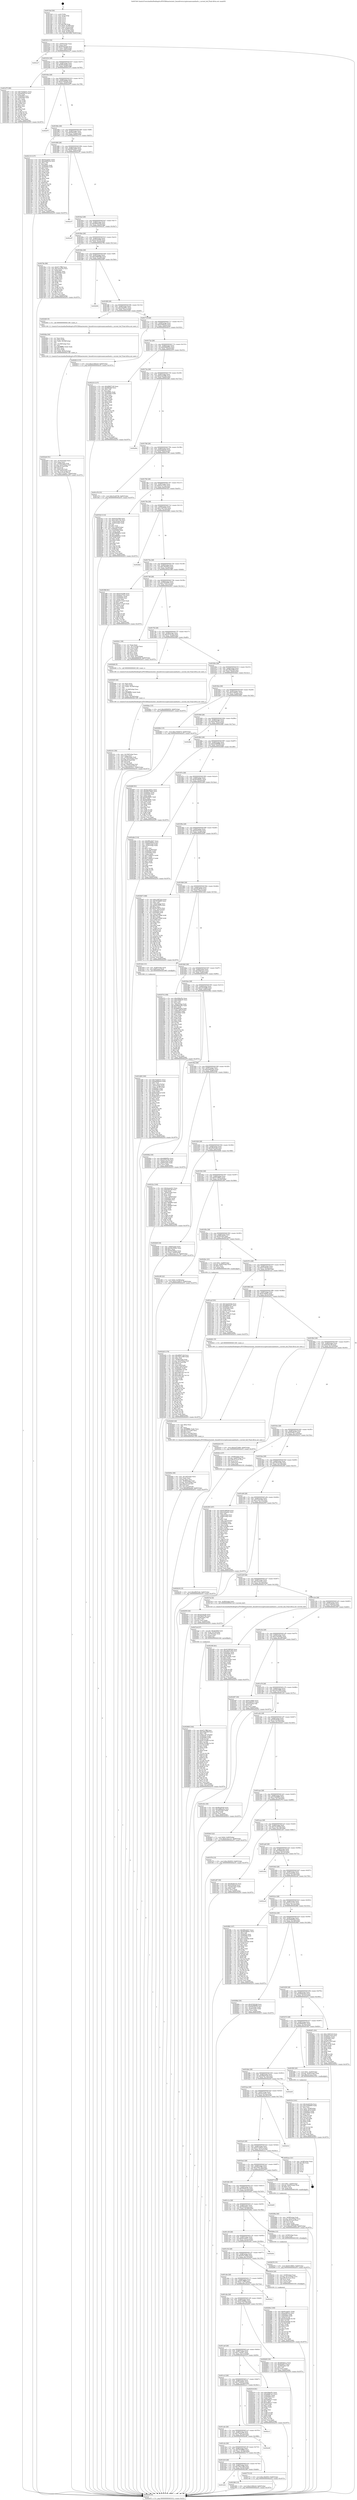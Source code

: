digraph "0x4015e0" {
  label = "0x4015e0 (/mnt/c/Users/mathe/Desktop/tcc/POCII/binaries/extr_linuxdriverscryptocaamcaamhash.c_current_buf_Final-ollvm.out::main(0))"
  labelloc = "t"
  node[shape=record]

  Entry [label="",width=0.3,height=0.3,shape=circle,fillcolor=black,style=filled]
  "0x401612" [label="{
     0x401612 [32]\l
     | [instrs]\l
     &nbsp;&nbsp;0x401612 \<+6\>: mov -0x84(%rbp),%eax\l
     &nbsp;&nbsp;0x401618 \<+2\>: mov %eax,%ecx\l
     &nbsp;&nbsp;0x40161a \<+6\>: sub $0x835a0c46,%ecx\l
     &nbsp;&nbsp;0x401620 \<+6\>: mov %eax,-0x88(%rbp)\l
     &nbsp;&nbsp;0x401626 \<+6\>: mov %ecx,-0x8c(%rbp)\l
     &nbsp;&nbsp;0x40162c \<+6\>: je 0000000000402c27 \<main+0x1647\>\l
  }"]
  "0x402c27" [label="{
     0x402c27\l
  }", style=dashed]
  "0x401632" [label="{
     0x401632 [28]\l
     | [instrs]\l
     &nbsp;&nbsp;0x401632 \<+5\>: jmp 0000000000401637 \<main+0x57\>\l
     &nbsp;&nbsp;0x401637 \<+6\>: mov -0x88(%rbp),%eax\l
     &nbsp;&nbsp;0x40163d \<+5\>: sub $0x8fa20028,%eax\l
     &nbsp;&nbsp;0x401642 \<+6\>: mov %eax,-0x90(%rbp)\l
     &nbsp;&nbsp;0x401648 \<+6\>: je 0000000000401d75 \<main+0x795\>\l
  }"]
  Exit [label="",width=0.3,height=0.3,shape=circle,fillcolor=black,style=filled,peripheries=2]
  "0x401d75" [label="{
     0x401d75 [86]\l
     | [instrs]\l
     &nbsp;&nbsp;0x401d75 \<+5\>: mov $0x74a92b31,%eax\l
     &nbsp;&nbsp;0x401d7a \<+5\>: mov $0xe8edf316,%ecx\l
     &nbsp;&nbsp;0x401d7f \<+2\>: xor %edx,%edx\l
     &nbsp;&nbsp;0x401d81 \<+7\>: mov 0x40505c,%esi\l
     &nbsp;&nbsp;0x401d88 \<+7\>: mov 0x405060,%edi\l
     &nbsp;&nbsp;0x401d8f \<+3\>: sub $0x1,%edx\l
     &nbsp;&nbsp;0x401d92 \<+3\>: mov %esi,%r8d\l
     &nbsp;&nbsp;0x401d95 \<+3\>: add %edx,%r8d\l
     &nbsp;&nbsp;0x401d98 \<+4\>: imul %r8d,%esi\l
     &nbsp;&nbsp;0x401d9c \<+3\>: and $0x1,%esi\l
     &nbsp;&nbsp;0x401d9f \<+3\>: cmp $0x0,%esi\l
     &nbsp;&nbsp;0x401da2 \<+4\>: sete %r9b\l
     &nbsp;&nbsp;0x401da6 \<+3\>: cmp $0xa,%edi\l
     &nbsp;&nbsp;0x401da9 \<+4\>: setl %r10b\l
     &nbsp;&nbsp;0x401dad \<+3\>: mov %r9b,%r11b\l
     &nbsp;&nbsp;0x401db0 \<+3\>: and %r10b,%r11b\l
     &nbsp;&nbsp;0x401db3 \<+3\>: xor %r10b,%r9b\l
     &nbsp;&nbsp;0x401db6 \<+3\>: or %r9b,%r11b\l
     &nbsp;&nbsp;0x401db9 \<+4\>: test $0x1,%r11b\l
     &nbsp;&nbsp;0x401dbd \<+3\>: cmovne %ecx,%eax\l
     &nbsp;&nbsp;0x401dc0 \<+6\>: mov %eax,-0x84(%rbp)\l
     &nbsp;&nbsp;0x401dc6 \<+5\>: jmp 0000000000402e55 \<main+0x1875\>\l
  }"]
  "0x40164e" [label="{
     0x40164e [28]\l
     | [instrs]\l
     &nbsp;&nbsp;0x40164e \<+5\>: jmp 0000000000401653 \<main+0x73\>\l
     &nbsp;&nbsp;0x401653 \<+6\>: mov -0x88(%rbp),%eax\l
     &nbsp;&nbsp;0x401659 \<+5\>: sub $0x93399549,%eax\l
     &nbsp;&nbsp;0x40165e \<+6\>: mov %eax,-0x94(%rbp)\l
     &nbsp;&nbsp;0x401664 \<+6\>: je 0000000000402d7f \<main+0x179f\>\l
  }"]
  "0x402b76" [label="{
     0x402b76 [15]\l
     | [instrs]\l
     &nbsp;&nbsp;0x402b76 \<+10\>: movl $0xf315f663,-0x84(%rbp)\l
     &nbsp;&nbsp;0x402b80 \<+5\>: jmp 0000000000402e55 \<main+0x1875\>\l
  }"]
  "0x402d7f" [label="{
     0x402d7f\l
  }", style=dashed]
  "0x40166a" [label="{
     0x40166a [28]\l
     | [instrs]\l
     &nbsp;&nbsp;0x40166a \<+5\>: jmp 000000000040166f \<main+0x8f\>\l
     &nbsp;&nbsp;0x40166f \<+6\>: mov -0x88(%rbp),%eax\l
     &nbsp;&nbsp;0x401675 \<+5\>: sub $0x9361f01c,%eax\l
     &nbsp;&nbsp;0x40167a \<+6\>: mov %eax,-0x98(%rbp)\l
     &nbsp;&nbsp;0x401680 \<+6\>: je 0000000000402133 \<main+0xb53\>\l
  }"]
  "0x402b39" [label="{
     0x402b39 [15]\l
     | [instrs]\l
     &nbsp;&nbsp;0x402b39 \<+10\>: movl $0xef8253a8,-0x84(%rbp)\l
     &nbsp;&nbsp;0x402b43 \<+5\>: jmp 0000000000402e55 \<main+0x1875\>\l
  }"]
  "0x402133" [label="{
     0x402133 [137]\l
     | [instrs]\l
     &nbsp;&nbsp;0x402133 \<+5\>: mov $0x4acee431,%eax\l
     &nbsp;&nbsp;0x402138 \<+5\>: mov $0xeeb6525a,%ecx\l
     &nbsp;&nbsp;0x40213d \<+2\>: mov $0x1,%dl\l
     &nbsp;&nbsp;0x40213f \<+2\>: xor %esi,%esi\l
     &nbsp;&nbsp;0x402141 \<+7\>: mov 0x40505c,%edi\l
     &nbsp;&nbsp;0x402148 \<+8\>: mov 0x405060,%r8d\l
     &nbsp;&nbsp;0x402150 \<+3\>: sub $0x1,%esi\l
     &nbsp;&nbsp;0x402153 \<+3\>: mov %edi,%r9d\l
     &nbsp;&nbsp;0x402156 \<+3\>: add %esi,%r9d\l
     &nbsp;&nbsp;0x402159 \<+4\>: imul %r9d,%edi\l
     &nbsp;&nbsp;0x40215d \<+3\>: and $0x1,%edi\l
     &nbsp;&nbsp;0x402160 \<+3\>: cmp $0x0,%edi\l
     &nbsp;&nbsp;0x402163 \<+4\>: sete %r10b\l
     &nbsp;&nbsp;0x402167 \<+4\>: cmp $0xa,%r8d\l
     &nbsp;&nbsp;0x40216b \<+4\>: setl %r11b\l
     &nbsp;&nbsp;0x40216f \<+3\>: mov %r10b,%bl\l
     &nbsp;&nbsp;0x402172 \<+3\>: xor $0xff,%bl\l
     &nbsp;&nbsp;0x402175 \<+3\>: mov %r11b,%r14b\l
     &nbsp;&nbsp;0x402178 \<+4\>: xor $0xff,%r14b\l
     &nbsp;&nbsp;0x40217c \<+3\>: xor $0x0,%dl\l
     &nbsp;&nbsp;0x40217f \<+3\>: mov %bl,%r15b\l
     &nbsp;&nbsp;0x402182 \<+4\>: and $0x0,%r15b\l
     &nbsp;&nbsp;0x402186 \<+3\>: and %dl,%r10b\l
     &nbsp;&nbsp;0x402189 \<+3\>: mov %r14b,%r12b\l
     &nbsp;&nbsp;0x40218c \<+4\>: and $0x0,%r12b\l
     &nbsp;&nbsp;0x402190 \<+3\>: and %dl,%r11b\l
     &nbsp;&nbsp;0x402193 \<+3\>: or %r10b,%r15b\l
     &nbsp;&nbsp;0x402196 \<+3\>: or %r11b,%r12b\l
     &nbsp;&nbsp;0x402199 \<+3\>: xor %r12b,%r15b\l
     &nbsp;&nbsp;0x40219c \<+3\>: or %r14b,%bl\l
     &nbsp;&nbsp;0x40219f \<+3\>: xor $0xff,%bl\l
     &nbsp;&nbsp;0x4021a2 \<+3\>: or $0x0,%dl\l
     &nbsp;&nbsp;0x4021a5 \<+2\>: and %dl,%bl\l
     &nbsp;&nbsp;0x4021a7 \<+3\>: or %bl,%r15b\l
     &nbsp;&nbsp;0x4021aa \<+4\>: test $0x1,%r15b\l
     &nbsp;&nbsp;0x4021ae \<+3\>: cmovne %ecx,%eax\l
     &nbsp;&nbsp;0x4021b1 \<+6\>: mov %eax,-0x84(%rbp)\l
     &nbsp;&nbsp;0x4021b7 \<+5\>: jmp 0000000000402e55 \<main+0x1875\>\l
  }"]
  "0x401686" [label="{
     0x401686 [28]\l
     | [instrs]\l
     &nbsp;&nbsp;0x401686 \<+5\>: jmp 000000000040168b \<main+0xab\>\l
     &nbsp;&nbsp;0x40168b \<+6\>: mov -0x88(%rbp),%eax\l
     &nbsp;&nbsp;0x401691 \<+5\>: sub $0x980cd427,%eax\l
     &nbsp;&nbsp;0x401696 \<+6\>: mov %eax,-0x9c(%rbp)\l
     &nbsp;&nbsp;0x40169c \<+6\>: je 0000000000402e37 \<main+0x1857\>\l
  }"]
  "0x40294e" [label="{
     0x40294e [100]\l
     | [instrs]\l
     &nbsp;&nbsp;0x40294e \<+5\>: mov $0x62c4e631,%edx\l
     &nbsp;&nbsp;0x402953 \<+5\>: mov $0xce3993e1,%esi\l
     &nbsp;&nbsp;0x402958 \<+8\>: mov 0x40505c,%r8d\l
     &nbsp;&nbsp;0x402960 \<+8\>: mov 0x405060,%r9d\l
     &nbsp;&nbsp;0x402968 \<+3\>: mov %r8d,%r10d\l
     &nbsp;&nbsp;0x40296b \<+7\>: add $0x425a6a6b,%r10d\l
     &nbsp;&nbsp;0x402972 \<+4\>: sub $0x1,%r10d\l
     &nbsp;&nbsp;0x402976 \<+7\>: sub $0x425a6a6b,%r10d\l
     &nbsp;&nbsp;0x40297d \<+4\>: imul %r10d,%r8d\l
     &nbsp;&nbsp;0x402981 \<+4\>: and $0x1,%r8d\l
     &nbsp;&nbsp;0x402985 \<+4\>: cmp $0x0,%r8d\l
     &nbsp;&nbsp;0x402989 \<+4\>: sete %r11b\l
     &nbsp;&nbsp;0x40298d \<+4\>: cmp $0xa,%r9d\l
     &nbsp;&nbsp;0x402991 \<+3\>: setl %bl\l
     &nbsp;&nbsp;0x402994 \<+3\>: mov %r11b,%r14b\l
     &nbsp;&nbsp;0x402997 \<+3\>: and %bl,%r14b\l
     &nbsp;&nbsp;0x40299a \<+3\>: xor %bl,%r11b\l
     &nbsp;&nbsp;0x40299d \<+3\>: or %r11b,%r14b\l
     &nbsp;&nbsp;0x4029a0 \<+4\>: test $0x1,%r14b\l
     &nbsp;&nbsp;0x4029a4 \<+3\>: cmovne %esi,%edx\l
     &nbsp;&nbsp;0x4029a7 \<+6\>: mov %edx,-0x84(%rbp)\l
     &nbsp;&nbsp;0x4029ad \<+5\>: jmp 0000000000402e55 \<main+0x1875\>\l
  }"]
  "0x402e37" [label="{
     0x402e37\l
  }", style=dashed]
  "0x4016a2" [label="{
     0x4016a2 [28]\l
     | [instrs]\l
     &nbsp;&nbsp;0x4016a2 \<+5\>: jmp 00000000004016a7 \<main+0xc7\>\l
     &nbsp;&nbsp;0x4016a7 \<+6\>: mov -0x88(%rbp),%eax\l
     &nbsp;&nbsp;0x4016ad \<+5\>: sub $0x9f00ac99,%eax\l
     &nbsp;&nbsp;0x4016b2 \<+6\>: mov %eax,-0xa0(%rbp)\l
     &nbsp;&nbsp;0x4016b8 \<+6\>: je 0000000000402c87 \<main+0x16a7\>\l
  }"]
  "0x402808" [label="{
     0x402808 [164]\l
     | [instrs]\l
     &nbsp;&nbsp;0x402808 \<+5\>: mov $0x67c7fffd,%esi\l
     &nbsp;&nbsp;0x40280d \<+5\>: mov $0xc99ad39f,%ecx\l
     &nbsp;&nbsp;0x402812 \<+2\>: mov $0x1,%dl\l
     &nbsp;&nbsp;0x402814 \<+7\>: movl $0x0,-0x7c(%rbp)\l
     &nbsp;&nbsp;0x40281b \<+8\>: mov 0x40505c,%r8d\l
     &nbsp;&nbsp;0x402823 \<+8\>: mov 0x405060,%r9d\l
     &nbsp;&nbsp;0x40282b \<+3\>: mov %r8d,%r10d\l
     &nbsp;&nbsp;0x40282e \<+7\>: add $0x6c70349b,%r10d\l
     &nbsp;&nbsp;0x402835 \<+4\>: sub $0x1,%r10d\l
     &nbsp;&nbsp;0x402839 \<+7\>: sub $0x6c70349b,%r10d\l
     &nbsp;&nbsp;0x402840 \<+4\>: imul %r10d,%r8d\l
     &nbsp;&nbsp;0x402844 \<+4\>: and $0x1,%r8d\l
     &nbsp;&nbsp;0x402848 \<+4\>: cmp $0x0,%r8d\l
     &nbsp;&nbsp;0x40284c \<+4\>: sete %r11b\l
     &nbsp;&nbsp;0x402850 \<+4\>: cmp $0xa,%r9d\l
     &nbsp;&nbsp;0x402854 \<+3\>: setl %bl\l
     &nbsp;&nbsp;0x402857 \<+3\>: mov %r11b,%r14b\l
     &nbsp;&nbsp;0x40285a \<+4\>: xor $0xff,%r14b\l
     &nbsp;&nbsp;0x40285e \<+3\>: mov %bl,%r15b\l
     &nbsp;&nbsp;0x402861 \<+4\>: xor $0xff,%r15b\l
     &nbsp;&nbsp;0x402865 \<+3\>: xor $0x1,%dl\l
     &nbsp;&nbsp;0x402868 \<+3\>: mov %r14b,%r12b\l
     &nbsp;&nbsp;0x40286b \<+4\>: and $0xff,%r12b\l
     &nbsp;&nbsp;0x40286f \<+3\>: and %dl,%r11b\l
     &nbsp;&nbsp;0x402872 \<+3\>: mov %r15b,%r13b\l
     &nbsp;&nbsp;0x402875 \<+4\>: and $0xff,%r13b\l
     &nbsp;&nbsp;0x402879 \<+2\>: and %dl,%bl\l
     &nbsp;&nbsp;0x40287b \<+3\>: or %r11b,%r12b\l
     &nbsp;&nbsp;0x40287e \<+3\>: or %bl,%r13b\l
     &nbsp;&nbsp;0x402881 \<+3\>: xor %r13b,%r12b\l
     &nbsp;&nbsp;0x402884 \<+3\>: or %r15b,%r14b\l
     &nbsp;&nbsp;0x402887 \<+4\>: xor $0xff,%r14b\l
     &nbsp;&nbsp;0x40288b \<+3\>: or $0x1,%dl\l
     &nbsp;&nbsp;0x40288e \<+3\>: and %dl,%r14b\l
     &nbsp;&nbsp;0x402891 \<+3\>: or %r14b,%r12b\l
     &nbsp;&nbsp;0x402894 \<+4\>: test $0x1,%r12b\l
     &nbsp;&nbsp;0x402898 \<+3\>: cmovne %ecx,%esi\l
     &nbsp;&nbsp;0x40289b \<+6\>: mov %esi,-0x84(%rbp)\l
     &nbsp;&nbsp;0x4028a1 \<+6\>: mov %eax,-0x1a4(%rbp)\l
     &nbsp;&nbsp;0x4028a7 \<+5\>: jmp 0000000000402e55 \<main+0x1875\>\l
  }"]
  "0x402c87" [label="{
     0x402c87\l
  }", style=dashed]
  "0x4016be" [label="{
     0x4016be [28]\l
     | [instrs]\l
     &nbsp;&nbsp;0x4016be \<+5\>: jmp 00000000004016c3 \<main+0xe3\>\l
     &nbsp;&nbsp;0x4016c3 \<+6\>: mov -0x88(%rbp),%eax\l
     &nbsp;&nbsp;0x4016c9 \<+5\>: sub $0xa01fd185,%eax\l
     &nbsp;&nbsp;0x4016ce \<+6\>: mov %eax,-0xa4(%rbp)\l
     &nbsp;&nbsp;0x4016d4 \<+6\>: je 000000000040278e \<main+0x11ae\>\l
  }"]
  "0x4027ed" [label="{
     0x4027ed [27]\l
     | [instrs]\l
     &nbsp;&nbsp;0x4027ed \<+10\>: movabs $0x4030b6,%rdi\l
     &nbsp;&nbsp;0x4027f7 \<+4\>: mov %rax,-0x78(%rbp)\l
     &nbsp;&nbsp;0x4027fb \<+4\>: mov -0x78(%rbp),%rax\l
     &nbsp;&nbsp;0x4027ff \<+2\>: mov (%rax),%esi\l
     &nbsp;&nbsp;0x402801 \<+2\>: mov $0x0,%al\l
     &nbsp;&nbsp;0x402803 \<+5\>: call 0000000000401040 \<printf@plt\>\l
     | [calls]\l
     &nbsp;&nbsp;0x401040 \{1\} (unknown)\l
  }"]
  "0x40278e" [label="{
     0x40278e [86]\l
     | [instrs]\l
     &nbsp;&nbsp;0x40278e \<+5\>: mov $0x67c7fffd,%eax\l
     &nbsp;&nbsp;0x402793 \<+5\>: mov $0x1dce41fa,%ecx\l
     &nbsp;&nbsp;0x402798 \<+2\>: xor %edx,%edx\l
     &nbsp;&nbsp;0x40279a \<+7\>: mov 0x40505c,%esi\l
     &nbsp;&nbsp;0x4027a1 \<+7\>: mov 0x405060,%edi\l
     &nbsp;&nbsp;0x4027a8 \<+3\>: sub $0x1,%edx\l
     &nbsp;&nbsp;0x4027ab \<+3\>: mov %esi,%r8d\l
     &nbsp;&nbsp;0x4027ae \<+3\>: add %edx,%r8d\l
     &nbsp;&nbsp;0x4027b1 \<+4\>: imul %r8d,%esi\l
     &nbsp;&nbsp;0x4027b5 \<+3\>: and $0x1,%esi\l
     &nbsp;&nbsp;0x4027b8 \<+3\>: cmp $0x0,%esi\l
     &nbsp;&nbsp;0x4027bb \<+4\>: sete %r9b\l
     &nbsp;&nbsp;0x4027bf \<+3\>: cmp $0xa,%edi\l
     &nbsp;&nbsp;0x4027c2 \<+4\>: setl %r10b\l
     &nbsp;&nbsp;0x4027c6 \<+3\>: mov %r9b,%r11b\l
     &nbsp;&nbsp;0x4027c9 \<+3\>: and %r10b,%r11b\l
     &nbsp;&nbsp;0x4027cc \<+3\>: xor %r10b,%r9b\l
     &nbsp;&nbsp;0x4027cf \<+3\>: or %r9b,%r11b\l
     &nbsp;&nbsp;0x4027d2 \<+4\>: test $0x1,%r11b\l
     &nbsp;&nbsp;0x4027d6 \<+3\>: cmovne %ecx,%eax\l
     &nbsp;&nbsp;0x4027d9 \<+6\>: mov %eax,-0x84(%rbp)\l
     &nbsp;&nbsp;0x4027df \<+5\>: jmp 0000000000402e55 \<main+0x1875\>\l
  }"]
  "0x4016da" [label="{
     0x4016da [28]\l
     | [instrs]\l
     &nbsp;&nbsp;0x4016da \<+5\>: jmp 00000000004016df \<main+0xff\>\l
     &nbsp;&nbsp;0x4016df \<+6\>: mov -0x88(%rbp),%eax\l
     &nbsp;&nbsp;0x4016e5 \<+5\>: sub $0xa4d80586,%eax\l
     &nbsp;&nbsp;0x4016ea \<+6\>: mov %eax,-0xa8(%rbp)\l
     &nbsp;&nbsp;0x4016f0 \<+6\>: je 0000000000402b94 \<main+0x15b4\>\l
  }"]
  "0x40264e" [label="{
     0x40264e [46]\l
     | [instrs]\l
     &nbsp;&nbsp;0x40264e \<+6\>: mov -0x1a0(%rbp),%ecx\l
     &nbsp;&nbsp;0x402654 \<+3\>: imul %eax,%ecx\l
     &nbsp;&nbsp;0x402657 \<+3\>: movslq %ecx,%rsi\l
     &nbsp;&nbsp;0x40265a \<+4\>: mov -0x58(%rbp),%rdi\l
     &nbsp;&nbsp;0x40265e \<+4\>: movslq -0x5c(%rbp),%r8\l
     &nbsp;&nbsp;0x402662 \<+4\>: imul $0x18,%r8,%r8\l
     &nbsp;&nbsp;0x402666 \<+3\>: add %r8,%rdi\l
     &nbsp;&nbsp;0x402669 \<+4\>: mov %rsi,0x10(%rdi)\l
     &nbsp;&nbsp;0x40266d \<+10\>: movl $0x4658a4ed,-0x84(%rbp)\l
     &nbsp;&nbsp;0x402677 \<+5\>: jmp 0000000000402e55 \<main+0x1875\>\l
  }"]
  "0x402b94" [label="{
     0x402b94\l
  }", style=dashed]
  "0x4016f6" [label="{
     0x4016f6 [28]\l
     | [instrs]\l
     &nbsp;&nbsp;0x4016f6 \<+5\>: jmp 00000000004016fb \<main+0x11b\>\l
     &nbsp;&nbsp;0x4016fb \<+6\>: mov -0x88(%rbp),%eax\l
     &nbsp;&nbsp;0x401701 \<+5\>: sub $0xa4daf451,%eax\l
     &nbsp;&nbsp;0x401706 \<+6\>: mov %eax,-0xac(%rbp)\l
     &nbsp;&nbsp;0x40170c \<+6\>: je 00000000004024b5 \<main+0xed5\>\l
  }"]
  "0x402626" [label="{
     0x402626 [40]\l
     | [instrs]\l
     &nbsp;&nbsp;0x402626 \<+5\>: mov $0x2,%ecx\l
     &nbsp;&nbsp;0x40262b \<+1\>: cltd\l
     &nbsp;&nbsp;0x40262c \<+2\>: idiv %ecx\l
     &nbsp;&nbsp;0x40262e \<+6\>: imul $0xfffffffe,%edx,%ecx\l
     &nbsp;&nbsp;0x402634 \<+6\>: add $0x10121ab0,%ecx\l
     &nbsp;&nbsp;0x40263a \<+3\>: add $0x1,%ecx\l
     &nbsp;&nbsp;0x40263d \<+6\>: sub $0x10121ab0,%ecx\l
     &nbsp;&nbsp;0x402643 \<+6\>: mov %ecx,-0x1a0(%rbp)\l
     &nbsp;&nbsp;0x402649 \<+5\>: call 0000000000401160 \<next_i\>\l
     | [calls]\l
     &nbsp;&nbsp;0x401160 \{1\} (/mnt/c/Users/mathe/Desktop/tcc/POCII/binaries/extr_linuxdriverscryptocaamcaamhash.c_current_buf_Final-ollvm.out::next_i)\l
  }"]
  "0x4024b5" [label="{
     0x4024b5 [5]\l
     | [instrs]\l
     &nbsp;&nbsp;0x4024b5 \<+5\>: call 0000000000401160 \<next_i\>\l
     | [calls]\l
     &nbsp;&nbsp;0x401160 \{1\} (/mnt/c/Users/mathe/Desktop/tcc/POCII/binaries/extr_linuxdriverscryptocaamcaamhash.c_current_buf_Final-ollvm.out::next_i)\l
  }"]
  "0x401712" [label="{
     0x401712 [28]\l
     | [instrs]\l
     &nbsp;&nbsp;0x401712 \<+5\>: jmp 0000000000401717 \<main+0x137\>\l
     &nbsp;&nbsp;0x401717 \<+6\>: mov -0x88(%rbp),%eax\l
     &nbsp;&nbsp;0x40171d \<+5\>: sub $0xb3846cf5,%eax\l
     &nbsp;&nbsp;0x401722 \<+6\>: mov %eax,-0xb0(%rbp)\l
     &nbsp;&nbsp;0x401728 \<+6\>: je 0000000000402612 \<main+0x1032\>\l
  }"]
  "0x4024e6" [label="{
     0x4024e6 [51]\l
     | [instrs]\l
     &nbsp;&nbsp;0x4024e6 \<+6\>: mov -0x19c(%rbp),%ecx\l
     &nbsp;&nbsp;0x4024ec \<+3\>: imul %eax,%ecx\l
     &nbsp;&nbsp;0x4024ef \<+4\>: mov -0x58(%rbp),%rdi\l
     &nbsp;&nbsp;0x4024f3 \<+4\>: movslq -0x5c(%rbp),%r8\l
     &nbsp;&nbsp;0x4024f7 \<+4\>: imul $0x18,%r8,%r8\l
     &nbsp;&nbsp;0x4024fb \<+3\>: add %r8,%rdi\l
     &nbsp;&nbsp;0x4024fe \<+4\>: mov 0x8(%rdi),%rdi\l
     &nbsp;&nbsp;0x402502 \<+4\>: movslq -0x6c(%rbp),%r8\l
     &nbsp;&nbsp;0x402506 \<+4\>: mov %ecx,(%rdi,%r8,4)\l
     &nbsp;&nbsp;0x40250a \<+10\>: movl $0x71aa2fa7,-0x84(%rbp)\l
     &nbsp;&nbsp;0x402514 \<+5\>: jmp 0000000000402e55 \<main+0x1875\>\l
  }"]
  "0x402612" [label="{
     0x402612 [15]\l
     | [instrs]\l
     &nbsp;&nbsp;0x402612 \<+10\>: movl $0x2140b2c8,-0x84(%rbp)\l
     &nbsp;&nbsp;0x40261c \<+5\>: jmp 0000000000402e55 \<main+0x1875\>\l
  }"]
  "0x40172e" [label="{
     0x40172e [28]\l
     | [instrs]\l
     &nbsp;&nbsp;0x40172e \<+5\>: jmp 0000000000401733 \<main+0x153\>\l
     &nbsp;&nbsp;0x401733 \<+6\>: mov -0x88(%rbp),%eax\l
     &nbsp;&nbsp;0x401739 \<+5\>: sub $0xb9680f5a,%eax\l
     &nbsp;&nbsp;0x40173e \<+6\>: mov %eax,-0xb4(%rbp)\l
     &nbsp;&nbsp;0x401744 \<+6\>: je 0000000000402233 \<main+0xc53\>\l
  }"]
  "0x4024ba" [label="{
     0x4024ba [44]\l
     | [instrs]\l
     &nbsp;&nbsp;0x4024ba \<+2\>: xor %ecx,%ecx\l
     &nbsp;&nbsp;0x4024bc \<+5\>: mov $0x2,%edx\l
     &nbsp;&nbsp;0x4024c1 \<+6\>: mov %edx,-0x198(%rbp)\l
     &nbsp;&nbsp;0x4024c7 \<+1\>: cltd\l
     &nbsp;&nbsp;0x4024c8 \<+6\>: mov -0x198(%rbp),%esi\l
     &nbsp;&nbsp;0x4024ce \<+2\>: idiv %esi\l
     &nbsp;&nbsp;0x4024d0 \<+6\>: imul $0xfffffffe,%edx,%edx\l
     &nbsp;&nbsp;0x4024d6 \<+3\>: sub $0x1,%ecx\l
     &nbsp;&nbsp;0x4024d9 \<+2\>: sub %ecx,%edx\l
     &nbsp;&nbsp;0x4024db \<+6\>: mov %edx,-0x19c(%rbp)\l
     &nbsp;&nbsp;0x4024e1 \<+5\>: call 0000000000401160 \<next_i\>\l
     | [calls]\l
     &nbsp;&nbsp;0x401160 \{1\} (/mnt/c/Users/mathe/Desktop/tcc/POCII/binaries/extr_linuxdriverscryptocaamcaamhash.c_current_buf_Final-ollvm.out::next_i)\l
  }"]
  "0x402233" [label="{
     0x402233 [137]\l
     | [instrs]\l
     &nbsp;&nbsp;0x402233 \<+5\>: mov $0x498d7126,%eax\l
     &nbsp;&nbsp;0x402238 \<+5\>: mov $0xf843b9,%ecx\l
     &nbsp;&nbsp;0x40223d \<+2\>: mov $0x1,%dl\l
     &nbsp;&nbsp;0x40223f \<+2\>: xor %esi,%esi\l
     &nbsp;&nbsp;0x402241 \<+7\>: mov 0x40505c,%edi\l
     &nbsp;&nbsp;0x402248 \<+8\>: mov 0x405060,%r8d\l
     &nbsp;&nbsp;0x402250 \<+3\>: sub $0x1,%esi\l
     &nbsp;&nbsp;0x402253 \<+3\>: mov %edi,%r9d\l
     &nbsp;&nbsp;0x402256 \<+3\>: add %esi,%r9d\l
     &nbsp;&nbsp;0x402259 \<+4\>: imul %r9d,%edi\l
     &nbsp;&nbsp;0x40225d \<+3\>: and $0x1,%edi\l
     &nbsp;&nbsp;0x402260 \<+3\>: cmp $0x0,%edi\l
     &nbsp;&nbsp;0x402263 \<+4\>: sete %r10b\l
     &nbsp;&nbsp;0x402267 \<+4\>: cmp $0xa,%r8d\l
     &nbsp;&nbsp;0x40226b \<+4\>: setl %r11b\l
     &nbsp;&nbsp;0x40226f \<+3\>: mov %r10b,%bl\l
     &nbsp;&nbsp;0x402272 \<+3\>: xor $0xff,%bl\l
     &nbsp;&nbsp;0x402275 \<+3\>: mov %r11b,%r14b\l
     &nbsp;&nbsp;0x402278 \<+4\>: xor $0xff,%r14b\l
     &nbsp;&nbsp;0x40227c \<+3\>: xor $0x0,%dl\l
     &nbsp;&nbsp;0x40227f \<+3\>: mov %bl,%r15b\l
     &nbsp;&nbsp;0x402282 \<+4\>: and $0x0,%r15b\l
     &nbsp;&nbsp;0x402286 \<+3\>: and %dl,%r10b\l
     &nbsp;&nbsp;0x402289 \<+3\>: mov %r14b,%r12b\l
     &nbsp;&nbsp;0x40228c \<+4\>: and $0x0,%r12b\l
     &nbsp;&nbsp;0x402290 \<+3\>: and %dl,%r11b\l
     &nbsp;&nbsp;0x402293 \<+3\>: or %r10b,%r15b\l
     &nbsp;&nbsp;0x402296 \<+3\>: or %r11b,%r12b\l
     &nbsp;&nbsp;0x402299 \<+3\>: xor %r12b,%r15b\l
     &nbsp;&nbsp;0x40229c \<+3\>: or %r14b,%bl\l
     &nbsp;&nbsp;0x40229f \<+3\>: xor $0xff,%bl\l
     &nbsp;&nbsp;0x4022a2 \<+3\>: or $0x0,%dl\l
     &nbsp;&nbsp;0x4022a5 \<+2\>: and %dl,%bl\l
     &nbsp;&nbsp;0x4022a7 \<+3\>: or %bl,%r15b\l
     &nbsp;&nbsp;0x4022aa \<+4\>: test $0x1,%r15b\l
     &nbsp;&nbsp;0x4022ae \<+3\>: cmovne %ecx,%eax\l
     &nbsp;&nbsp;0x4022b1 \<+6\>: mov %eax,-0x84(%rbp)\l
     &nbsp;&nbsp;0x4022b7 \<+5\>: jmp 0000000000402e55 \<main+0x1875\>\l
  }"]
  "0x40174a" [label="{
     0x40174a [28]\l
     | [instrs]\l
     &nbsp;&nbsp;0x40174a \<+5\>: jmp 000000000040174f \<main+0x16f\>\l
     &nbsp;&nbsp;0x40174f \<+6\>: mov -0x88(%rbp),%eax\l
     &nbsp;&nbsp;0x401755 \<+5\>: sub $0xba4a55f6,%eax\l
     &nbsp;&nbsp;0x40175a \<+6\>: mov %eax,-0xb8(%rbp)\l
     &nbsp;&nbsp;0x401760 \<+6\>: je 0000000000402d0e \<main+0x172e\>\l
  }"]
  "0x401d32" [label="{
     0x401d32\l
  }", style=dashed]
  "0x402d0e" [label="{
     0x402d0e\l
  }", style=dashed]
  "0x401766" [label="{
     0x401766 [28]\l
     | [instrs]\l
     &nbsp;&nbsp;0x401766 \<+5\>: jmp 000000000040176b \<main+0x18b\>\l
     &nbsp;&nbsp;0x40176b \<+6\>: mov -0x88(%rbp),%eax\l
     &nbsp;&nbsp;0x401771 \<+5\>: sub $0xbbdb8a24,%eax\l
     &nbsp;&nbsp;0x401776 \<+6\>: mov %eax,-0xbc(%rbp)\l
     &nbsp;&nbsp;0x40177c \<+6\>: je 0000000000401e78 \<main+0x898\>\l
  }"]
  "0x402386" [label="{
     0x402386 [15]\l
     | [instrs]\l
     &nbsp;&nbsp;0x402386 \<+10\>: movl $0x2140b2c8,-0x84(%rbp)\l
     &nbsp;&nbsp;0x402390 \<+5\>: jmp 0000000000402e55 \<main+0x1875\>\l
  }"]
  "0x401e78" [label="{
     0x401e78 [15]\l
     | [instrs]\l
     &nbsp;&nbsp;0x401e78 \<+10\>: movl $0x33c26749,-0x84(%rbp)\l
     &nbsp;&nbsp;0x401e82 \<+5\>: jmp 0000000000402e55 \<main+0x1875\>\l
  }"]
  "0x401782" [label="{
     0x401782 [28]\l
     | [instrs]\l
     &nbsp;&nbsp;0x401782 \<+5\>: jmp 0000000000401787 \<main+0x1a7\>\l
     &nbsp;&nbsp;0x401787 \<+6\>: mov -0x88(%rbp),%eax\l
     &nbsp;&nbsp;0x40178d \<+5\>: sub $0xbcec753e,%eax\l
     &nbsp;&nbsp;0x401792 \<+6\>: mov %eax,-0xc0(%rbp)\l
     &nbsp;&nbsp;0x401798 \<+6\>: je 0000000000401fe3 \<main+0xa03\>\l
  }"]
  "0x401d16" [label="{
     0x401d16 [28]\l
     | [instrs]\l
     &nbsp;&nbsp;0x401d16 \<+5\>: jmp 0000000000401d1b \<main+0x73b\>\l
     &nbsp;&nbsp;0x401d1b \<+6\>: mov -0x88(%rbp),%eax\l
     &nbsp;&nbsp;0x401d21 \<+5\>: sub $0x7bb21588,%eax\l
     &nbsp;&nbsp;0x401d26 \<+6\>: mov %eax,-0x18c(%rbp)\l
     &nbsp;&nbsp;0x401d2c \<+6\>: je 0000000000402386 \<main+0xda6\>\l
  }"]
  "0x401fe3" [label="{
     0x401fe3 [114]\l
     | [instrs]\l
     &nbsp;&nbsp;0x401fe3 \<+5\>: mov $0xba4a55f6,%eax\l
     &nbsp;&nbsp;0x401fe8 \<+5\>: mov $0x1c0d133b,%ecx\l
     &nbsp;&nbsp;0x401fed \<+3\>: mov -0x5c(%rbp),%edx\l
     &nbsp;&nbsp;0x401ff0 \<+3\>: cmp -0x50(%rbp),%edx\l
     &nbsp;&nbsp;0x401ff3 \<+4\>: setl %sil\l
     &nbsp;&nbsp;0x401ff7 \<+4\>: and $0x1,%sil\l
     &nbsp;&nbsp;0x401ffb \<+4\>: mov %sil,-0x2b(%rbp)\l
     &nbsp;&nbsp;0x401fff \<+7\>: mov 0x40505c,%edx\l
     &nbsp;&nbsp;0x402006 \<+7\>: mov 0x405060,%edi\l
     &nbsp;&nbsp;0x40200d \<+3\>: mov %edx,%r8d\l
     &nbsp;&nbsp;0x402010 \<+7\>: sub $0x4888d0c2,%r8d\l
     &nbsp;&nbsp;0x402017 \<+4\>: sub $0x1,%r8d\l
     &nbsp;&nbsp;0x40201b \<+7\>: add $0x4888d0c2,%r8d\l
     &nbsp;&nbsp;0x402022 \<+4\>: imul %r8d,%edx\l
     &nbsp;&nbsp;0x402026 \<+3\>: and $0x1,%edx\l
     &nbsp;&nbsp;0x402029 \<+3\>: cmp $0x0,%edx\l
     &nbsp;&nbsp;0x40202c \<+4\>: sete %sil\l
     &nbsp;&nbsp;0x402030 \<+3\>: cmp $0xa,%edi\l
     &nbsp;&nbsp;0x402033 \<+4\>: setl %r9b\l
     &nbsp;&nbsp;0x402037 \<+3\>: mov %sil,%r10b\l
     &nbsp;&nbsp;0x40203a \<+3\>: and %r9b,%r10b\l
     &nbsp;&nbsp;0x40203d \<+3\>: xor %r9b,%sil\l
     &nbsp;&nbsp;0x402040 \<+3\>: or %sil,%r10b\l
     &nbsp;&nbsp;0x402043 \<+4\>: test $0x1,%r10b\l
     &nbsp;&nbsp;0x402047 \<+3\>: cmovne %ecx,%eax\l
     &nbsp;&nbsp;0x40204a \<+6\>: mov %eax,-0x84(%rbp)\l
     &nbsp;&nbsp;0x402050 \<+5\>: jmp 0000000000402e55 \<main+0x1875\>\l
  }"]
  "0x40179e" [label="{
     0x40179e [28]\l
     | [instrs]\l
     &nbsp;&nbsp;0x40179e \<+5\>: jmp 00000000004017a3 \<main+0x1c3\>\l
     &nbsp;&nbsp;0x4017a3 \<+6\>: mov -0x88(%rbp),%eax\l
     &nbsp;&nbsp;0x4017a9 \<+5\>: sub $0xc1087416,%eax\l
     &nbsp;&nbsp;0x4017ae \<+6\>: mov %eax,-0xc4(%rbp)\l
     &nbsp;&nbsp;0x4017b4 \<+6\>: je 0000000000402db2 \<main+0x17d2\>\l
  }"]
  "0x40277f" [label="{
     0x40277f [15]\l
     | [instrs]\l
     &nbsp;&nbsp;0x40277f \<+10\>: movl $0xc362091f,-0x84(%rbp)\l
     &nbsp;&nbsp;0x402789 \<+5\>: jmp 0000000000402e55 \<main+0x1875\>\l
  }"]
  "0x402db2" [label="{
     0x402db2\l
  }", style=dashed]
  "0x4017ba" [label="{
     0x4017ba [28]\l
     | [instrs]\l
     &nbsp;&nbsp;0x4017ba \<+5\>: jmp 00000000004017bf \<main+0x1df\>\l
     &nbsp;&nbsp;0x4017bf \<+6\>: mov -0x88(%rbp),%eax\l
     &nbsp;&nbsp;0x4017c5 \<+5\>: sub $0xc362091f,%eax\l
     &nbsp;&nbsp;0x4017ca \<+6\>: mov %eax,-0xc8(%rbp)\l
     &nbsp;&nbsp;0x4017d0 \<+6\>: je 0000000000401f88 \<main+0x9a8\>\l
  }"]
  "0x401cfa" [label="{
     0x401cfa [28]\l
     | [instrs]\l
     &nbsp;&nbsp;0x401cfa \<+5\>: jmp 0000000000401cff \<main+0x71f\>\l
     &nbsp;&nbsp;0x401cff \<+6\>: mov -0x88(%rbp),%eax\l
     &nbsp;&nbsp;0x401d05 \<+5\>: sub $0x787d89f5,%eax\l
     &nbsp;&nbsp;0x401d0a \<+6\>: mov %eax,-0x188(%rbp)\l
     &nbsp;&nbsp;0x401d10 \<+6\>: je 000000000040277f \<main+0x119f\>\l
  }"]
  "0x401f88" [label="{
     0x401f88 [91]\l
     | [instrs]\l
     &nbsp;&nbsp;0x401f88 \<+5\>: mov $0xba4a55f6,%eax\l
     &nbsp;&nbsp;0x401f8d \<+5\>: mov $0xbcec753e,%ecx\l
     &nbsp;&nbsp;0x401f92 \<+7\>: mov 0x40505c,%edx\l
     &nbsp;&nbsp;0x401f99 \<+7\>: mov 0x405060,%esi\l
     &nbsp;&nbsp;0x401fa0 \<+2\>: mov %edx,%edi\l
     &nbsp;&nbsp;0x401fa2 \<+6\>: sub $0xd77172e5,%edi\l
     &nbsp;&nbsp;0x401fa8 \<+3\>: sub $0x1,%edi\l
     &nbsp;&nbsp;0x401fab \<+6\>: add $0xd77172e5,%edi\l
     &nbsp;&nbsp;0x401fb1 \<+3\>: imul %edi,%edx\l
     &nbsp;&nbsp;0x401fb4 \<+3\>: and $0x1,%edx\l
     &nbsp;&nbsp;0x401fb7 \<+3\>: cmp $0x0,%edx\l
     &nbsp;&nbsp;0x401fba \<+4\>: sete %r8b\l
     &nbsp;&nbsp;0x401fbe \<+3\>: cmp $0xa,%esi\l
     &nbsp;&nbsp;0x401fc1 \<+4\>: setl %r9b\l
     &nbsp;&nbsp;0x401fc5 \<+3\>: mov %r8b,%r10b\l
     &nbsp;&nbsp;0x401fc8 \<+3\>: and %r9b,%r10b\l
     &nbsp;&nbsp;0x401fcb \<+3\>: xor %r9b,%r8b\l
     &nbsp;&nbsp;0x401fce \<+3\>: or %r8b,%r10b\l
     &nbsp;&nbsp;0x401fd1 \<+4\>: test $0x1,%r10b\l
     &nbsp;&nbsp;0x401fd5 \<+3\>: cmovne %ecx,%eax\l
     &nbsp;&nbsp;0x401fd8 \<+6\>: mov %eax,-0x84(%rbp)\l
     &nbsp;&nbsp;0x401fde \<+5\>: jmp 0000000000402e55 \<main+0x1875\>\l
  }"]
  "0x4017d6" [label="{
     0x4017d6 [28]\l
     | [instrs]\l
     &nbsp;&nbsp;0x4017d6 \<+5\>: jmp 00000000004017db \<main+0x1fb\>\l
     &nbsp;&nbsp;0x4017db \<+6\>: mov -0x88(%rbp),%eax\l
     &nbsp;&nbsp;0x4017e1 \<+5\>: sub $0xc7054074,%eax\l
     &nbsp;&nbsp;0x4017e6 \<+6\>: mov %eax,-0xcc(%rbp)\l
     &nbsp;&nbsp;0x4017ec \<+6\>: je 00000000004029c1 \<main+0x13e1\>\l
  }"]
  "0x402e46" [label="{
     0x402e46\l
  }", style=dashed]
  "0x4029c1" [label="{
     0x4029c1 [36]\l
     | [instrs]\l
     &nbsp;&nbsp;0x4029c1 \<+2\>: xor %eax,%eax\l
     &nbsp;&nbsp;0x4029c3 \<+3\>: mov -0x7c(%rbp),%ecx\l
     &nbsp;&nbsp;0x4029c6 \<+2\>: mov %eax,%edx\l
     &nbsp;&nbsp;0x4029c8 \<+2\>: sub %ecx,%edx\l
     &nbsp;&nbsp;0x4029ca \<+2\>: mov %eax,%ecx\l
     &nbsp;&nbsp;0x4029cc \<+3\>: sub $0x1,%ecx\l
     &nbsp;&nbsp;0x4029cf \<+2\>: add %ecx,%edx\l
     &nbsp;&nbsp;0x4029d1 \<+2\>: sub %edx,%eax\l
     &nbsp;&nbsp;0x4029d3 \<+3\>: mov %eax,-0x7c(%rbp)\l
     &nbsp;&nbsp;0x4029d6 \<+10\>: movl $0x44084930,-0x84(%rbp)\l
     &nbsp;&nbsp;0x4029e0 \<+5\>: jmp 0000000000402e55 \<main+0x1875\>\l
  }"]
  "0x4017f2" [label="{
     0x4017f2 [28]\l
     | [instrs]\l
     &nbsp;&nbsp;0x4017f2 \<+5\>: jmp 00000000004017f7 \<main+0x217\>\l
     &nbsp;&nbsp;0x4017f7 \<+6\>: mov -0x88(%rbp),%eax\l
     &nbsp;&nbsp;0x4017fd \<+5\>: sub $0xc975e19a,%eax\l
     &nbsp;&nbsp;0x401802 \<+6\>: mov %eax,-0xd0(%rbp)\l
     &nbsp;&nbsp;0x401808 \<+6\>: je 00000000004020d0 \<main+0xaf0\>\l
  }"]
  "0x401cde" [label="{
     0x401cde [28]\l
     | [instrs]\l
     &nbsp;&nbsp;0x401cde \<+5\>: jmp 0000000000401ce3 \<main+0x703\>\l
     &nbsp;&nbsp;0x401ce3 \<+6\>: mov -0x88(%rbp),%eax\l
     &nbsp;&nbsp;0x401ce9 \<+5\>: sub $0x74ebee78,%eax\l
     &nbsp;&nbsp;0x401cee \<+6\>: mov %eax,-0x184(%rbp)\l
     &nbsp;&nbsp;0x401cf4 \<+6\>: je 0000000000402e46 \<main+0x1866\>\l
  }"]
  "0x4020d0" [label="{
     0x4020d0 [5]\l
     | [instrs]\l
     &nbsp;&nbsp;0x4020d0 \<+5\>: call 0000000000401160 \<next_i\>\l
     | [calls]\l
     &nbsp;&nbsp;0x401160 \{1\} (/mnt/c/Users/mathe/Desktop/tcc/POCII/binaries/extr_linuxdriverscryptocaamcaamhash.c_current_buf_Final-ollvm.out::next_i)\l
  }"]
  "0x40180e" [label="{
     0x40180e [28]\l
     | [instrs]\l
     &nbsp;&nbsp;0x40180e \<+5\>: jmp 0000000000401813 \<main+0x233\>\l
     &nbsp;&nbsp;0x401813 \<+6\>: mov -0x88(%rbp),%eax\l
     &nbsp;&nbsp;0x401819 \<+5\>: sub $0xc99ad39f,%eax\l
     &nbsp;&nbsp;0x40181e \<+6\>: mov %eax,-0xd4(%rbp)\l
     &nbsp;&nbsp;0x401824 \<+6\>: je 00000000004028ac \<main+0x12cc\>\l
  }"]
  "0x402cc1" [label="{
     0x402cc1\l
  }", style=dashed]
  "0x4028ac" [label="{
     0x4028ac [15]\l
     | [instrs]\l
     &nbsp;&nbsp;0x4028ac \<+10\>: movl $0x44084930,-0x84(%rbp)\l
     &nbsp;&nbsp;0x4028b6 \<+5\>: jmp 0000000000402e55 \<main+0x1875\>\l
  }"]
  "0x40182a" [label="{
     0x40182a [28]\l
     | [instrs]\l
     &nbsp;&nbsp;0x40182a \<+5\>: jmp 000000000040182f \<main+0x24f\>\l
     &nbsp;&nbsp;0x40182f \<+6\>: mov -0x88(%rbp),%eax\l
     &nbsp;&nbsp;0x401835 \<+5\>: sub $0xce3993e1,%eax\l
     &nbsp;&nbsp;0x40183a \<+6\>: mov %eax,-0xd8(%rbp)\l
     &nbsp;&nbsp;0x401840 \<+6\>: je 00000000004029b2 \<main+0x13d2\>\l
  }"]
  "0x401cc2" [label="{
     0x401cc2 [28]\l
     | [instrs]\l
     &nbsp;&nbsp;0x401cc2 \<+5\>: jmp 0000000000401cc7 \<main+0x6e7\>\l
     &nbsp;&nbsp;0x401cc7 \<+6\>: mov -0x88(%rbp),%eax\l
     &nbsp;&nbsp;0x401ccd \<+5\>: sub $0x74a92b31,%eax\l
     &nbsp;&nbsp;0x401cd2 \<+6\>: mov %eax,-0x180(%rbp)\l
     &nbsp;&nbsp;0x401cd8 \<+6\>: je 0000000000402cc1 \<main+0x16e1\>\l
  }"]
  "0x4029b2" [label="{
     0x4029b2 [15]\l
     | [instrs]\l
     &nbsp;&nbsp;0x4029b2 \<+10\>: movl $0xc7054074,-0x84(%rbp)\l
     &nbsp;&nbsp;0x4029bc \<+5\>: jmp 0000000000402e55 \<main+0x1875\>\l
  }"]
  "0x401846" [label="{
     0x401846 [28]\l
     | [instrs]\l
     &nbsp;&nbsp;0x401846 \<+5\>: jmp 000000000040184b \<main+0x26b\>\l
     &nbsp;&nbsp;0x40184b \<+6\>: mov -0x88(%rbp),%eax\l
     &nbsp;&nbsp;0x401851 \<+5\>: sub $0xd38dcf5c,%eax\l
     &nbsp;&nbsp;0x401856 \<+6\>: mov %eax,-0xdc(%rbp)\l
     &nbsp;&nbsp;0x40185c \<+6\>: je 0000000000402d8e \<main+0x17ae\>\l
  }"]
  "0x402519" [label="{
     0x402519 [91]\l
     | [instrs]\l
     &nbsp;&nbsp;0x402519 \<+5\>: mov $0xd38dcf5c,%eax\l
     &nbsp;&nbsp;0x40251e \<+5\>: mov $0xe9d814c3,%ecx\l
     &nbsp;&nbsp;0x402523 \<+7\>: mov 0x40505c,%edx\l
     &nbsp;&nbsp;0x40252a \<+7\>: mov 0x405060,%esi\l
     &nbsp;&nbsp;0x402531 \<+2\>: mov %edx,%edi\l
     &nbsp;&nbsp;0x402533 \<+6\>: sub $0x5a88ac17,%edi\l
     &nbsp;&nbsp;0x402539 \<+3\>: sub $0x1,%edi\l
     &nbsp;&nbsp;0x40253c \<+6\>: add $0x5a88ac17,%edi\l
     &nbsp;&nbsp;0x402542 \<+3\>: imul %edi,%edx\l
     &nbsp;&nbsp;0x402545 \<+3\>: and $0x1,%edx\l
     &nbsp;&nbsp;0x402548 \<+3\>: cmp $0x0,%edx\l
     &nbsp;&nbsp;0x40254b \<+4\>: sete %r8b\l
     &nbsp;&nbsp;0x40254f \<+3\>: cmp $0xa,%esi\l
     &nbsp;&nbsp;0x402552 \<+4\>: setl %r9b\l
     &nbsp;&nbsp;0x402556 \<+3\>: mov %r8b,%r10b\l
     &nbsp;&nbsp;0x402559 \<+3\>: and %r9b,%r10b\l
     &nbsp;&nbsp;0x40255c \<+3\>: xor %r9b,%r8b\l
     &nbsp;&nbsp;0x40255f \<+3\>: or %r8b,%r10b\l
     &nbsp;&nbsp;0x402562 \<+4\>: test $0x1,%r10b\l
     &nbsp;&nbsp;0x402566 \<+3\>: cmovne %ecx,%eax\l
     &nbsp;&nbsp;0x402569 \<+6\>: mov %eax,-0x84(%rbp)\l
     &nbsp;&nbsp;0x40256f \<+5\>: jmp 0000000000402e55 \<main+0x1875\>\l
  }"]
  "0x402d8e" [label="{
     0x402d8e\l
  }", style=dashed]
  "0x401862" [label="{
     0x401862 [28]\l
     | [instrs]\l
     &nbsp;&nbsp;0x401862 \<+5\>: jmp 0000000000401867 \<main+0x287\>\l
     &nbsp;&nbsp;0x401867 \<+6\>: mov -0x88(%rbp),%eax\l
     &nbsp;&nbsp;0x40186d \<+5\>: sub $0xda098698,%eax\l
     &nbsp;&nbsp;0x401872 \<+6\>: mov %eax,-0xe0(%rbp)\l
     &nbsp;&nbsp;0x401878 \<+6\>: je 00000000004028d9 \<main+0x12f9\>\l
  }"]
  "0x401ca6" [label="{
     0x401ca6 [28]\l
     | [instrs]\l
     &nbsp;&nbsp;0x401ca6 \<+5\>: jmp 0000000000401cab \<main+0x6cb\>\l
     &nbsp;&nbsp;0x401cab \<+6\>: mov -0x88(%rbp),%eax\l
     &nbsp;&nbsp;0x401cb1 \<+5\>: sub $0x71aa2fa7,%eax\l
     &nbsp;&nbsp;0x401cb6 \<+6\>: mov %eax,-0x17c(%rbp)\l
     &nbsp;&nbsp;0x401cbc \<+6\>: je 0000000000402519 \<main+0xf39\>\l
  }"]
  "0x4028d9" [label="{
     0x4028d9 [91]\l
     | [instrs]\l
     &nbsp;&nbsp;0x4028d9 \<+5\>: mov $0x62c4e631,%eax\l
     &nbsp;&nbsp;0x4028de \<+5\>: mov $0x65b72b90,%ecx\l
     &nbsp;&nbsp;0x4028e3 \<+7\>: mov 0x40505c,%edx\l
     &nbsp;&nbsp;0x4028ea \<+7\>: mov 0x405060,%esi\l
     &nbsp;&nbsp;0x4028f1 \<+2\>: mov %edx,%edi\l
     &nbsp;&nbsp;0x4028f3 \<+6\>: add $0xbb0db9f1,%edi\l
     &nbsp;&nbsp;0x4028f9 \<+3\>: sub $0x1,%edi\l
     &nbsp;&nbsp;0x4028fc \<+6\>: sub $0xbb0db9f1,%edi\l
     &nbsp;&nbsp;0x402902 \<+3\>: imul %edi,%edx\l
     &nbsp;&nbsp;0x402905 \<+3\>: and $0x1,%edx\l
     &nbsp;&nbsp;0x402908 \<+3\>: cmp $0x0,%edx\l
     &nbsp;&nbsp;0x40290b \<+4\>: sete %r8b\l
     &nbsp;&nbsp;0x40290f \<+3\>: cmp $0xa,%esi\l
     &nbsp;&nbsp;0x402912 \<+4\>: setl %r9b\l
     &nbsp;&nbsp;0x402916 \<+3\>: mov %r8b,%r10b\l
     &nbsp;&nbsp;0x402919 \<+3\>: and %r9b,%r10b\l
     &nbsp;&nbsp;0x40291c \<+3\>: xor %r9b,%r8b\l
     &nbsp;&nbsp;0x40291f \<+3\>: or %r8b,%r10b\l
     &nbsp;&nbsp;0x402922 \<+4\>: test $0x1,%r10b\l
     &nbsp;&nbsp;0x402926 \<+3\>: cmovne %ecx,%eax\l
     &nbsp;&nbsp;0x402929 \<+6\>: mov %eax,-0x84(%rbp)\l
     &nbsp;&nbsp;0x40292f \<+5\>: jmp 0000000000402e55 \<main+0x1875\>\l
  }"]
  "0x40187e" [label="{
     0x40187e [28]\l
     | [instrs]\l
     &nbsp;&nbsp;0x40187e \<+5\>: jmp 0000000000401883 \<main+0x2a3\>\l
     &nbsp;&nbsp;0x401883 \<+6\>: mov -0x88(%rbp),%eax\l
     &nbsp;&nbsp;0x401889 \<+5\>: sub $0xdb388d41,%eax\l
     &nbsp;&nbsp;0x40188e \<+6\>: mov %eax,-0xe4(%rbp)\l
     &nbsp;&nbsp;0x401894 \<+6\>: je 0000000000402a8e \<main+0x14ae\>\l
  }"]
  "0x402b00" [label="{
     0x402b00 [30]\l
     | [instrs]\l
     &nbsp;&nbsp;0x402b00 \<+5\>: mov $0x5b04dcca,%eax\l
     &nbsp;&nbsp;0x402b05 \<+5\>: mov $0xf5a9b13,%ecx\l
     &nbsp;&nbsp;0x402b0a \<+3\>: mov -0x29(%rbp),%dl\l
     &nbsp;&nbsp;0x402b0d \<+3\>: test $0x1,%dl\l
     &nbsp;&nbsp;0x402b10 \<+3\>: cmovne %ecx,%eax\l
     &nbsp;&nbsp;0x402b13 \<+6\>: mov %eax,-0x84(%rbp)\l
     &nbsp;&nbsp;0x402b19 \<+5\>: jmp 0000000000402e55 \<main+0x1875\>\l
  }"]
  "0x402a8e" [label="{
     0x402a8e [114]\l
     | [instrs]\l
     &nbsp;&nbsp;0x402a8e \<+5\>: mov $0x980cd427,%eax\l
     &nbsp;&nbsp;0x402a93 \<+5\>: mov $0x6cd4982a,%ecx\l
     &nbsp;&nbsp;0x402a98 \<+3\>: mov -0x80(%rbp),%edx\l
     &nbsp;&nbsp;0x402a9b \<+3\>: cmp -0x50(%rbp),%edx\l
     &nbsp;&nbsp;0x402a9e \<+4\>: setl %sil\l
     &nbsp;&nbsp;0x402aa2 \<+4\>: and $0x1,%sil\l
     &nbsp;&nbsp;0x402aa6 \<+4\>: mov %sil,-0x29(%rbp)\l
     &nbsp;&nbsp;0x402aaa \<+7\>: mov 0x40505c,%edx\l
     &nbsp;&nbsp;0x402ab1 \<+7\>: mov 0x405060,%edi\l
     &nbsp;&nbsp;0x402ab8 \<+3\>: mov %edx,%r8d\l
     &nbsp;&nbsp;0x402abb \<+7\>: sub $0x718d6415,%r8d\l
     &nbsp;&nbsp;0x402ac2 \<+4\>: sub $0x1,%r8d\l
     &nbsp;&nbsp;0x402ac6 \<+7\>: add $0x718d6415,%r8d\l
     &nbsp;&nbsp;0x402acd \<+4\>: imul %r8d,%edx\l
     &nbsp;&nbsp;0x402ad1 \<+3\>: and $0x1,%edx\l
     &nbsp;&nbsp;0x402ad4 \<+3\>: cmp $0x0,%edx\l
     &nbsp;&nbsp;0x402ad7 \<+4\>: sete %sil\l
     &nbsp;&nbsp;0x402adb \<+3\>: cmp $0xa,%edi\l
     &nbsp;&nbsp;0x402ade \<+4\>: setl %r9b\l
     &nbsp;&nbsp;0x402ae2 \<+3\>: mov %sil,%r10b\l
     &nbsp;&nbsp;0x402ae5 \<+3\>: and %r9b,%r10b\l
     &nbsp;&nbsp;0x402ae8 \<+3\>: xor %r9b,%sil\l
     &nbsp;&nbsp;0x402aeb \<+3\>: or %sil,%r10b\l
     &nbsp;&nbsp;0x402aee \<+4\>: test $0x1,%r10b\l
     &nbsp;&nbsp;0x402af2 \<+3\>: cmovne %ecx,%eax\l
     &nbsp;&nbsp;0x402af5 \<+6\>: mov %eax,-0x84(%rbp)\l
     &nbsp;&nbsp;0x402afb \<+5\>: jmp 0000000000402e55 \<main+0x1875\>\l
  }"]
  "0x40189a" [label="{
     0x40189a [28]\l
     | [instrs]\l
     &nbsp;&nbsp;0x40189a \<+5\>: jmp 000000000040189f \<main+0x2bf\>\l
     &nbsp;&nbsp;0x40189f \<+6\>: mov -0x88(%rbp),%eax\l
     &nbsp;&nbsp;0x4018a5 \<+5\>: sub $0xdc67f1b4,%eax\l
     &nbsp;&nbsp;0x4018aa \<+6\>: mov %eax,-0xe8(%rbp)\l
     &nbsp;&nbsp;0x4018b0 \<+6\>: je 00000000004026d7 \<main+0x10f7\>\l
  }"]
  "0x401c8a" [label="{
     0x401c8a [28]\l
     | [instrs]\l
     &nbsp;&nbsp;0x401c8a \<+5\>: jmp 0000000000401c8f \<main+0x6af\>\l
     &nbsp;&nbsp;0x401c8f \<+6\>: mov -0x88(%rbp),%eax\l
     &nbsp;&nbsp;0x401c95 \<+5\>: sub $0x6cd4982a,%eax\l
     &nbsp;&nbsp;0x401c9a \<+6\>: mov %eax,-0x178(%rbp)\l
     &nbsp;&nbsp;0x401ca0 \<+6\>: je 0000000000402b00 \<main+0x1520\>\l
  }"]
  "0x4026d7" [label="{
     0x4026d7 [168]\l
     | [instrs]\l
     &nbsp;&nbsp;0x4026d7 \<+5\>: mov $0xc1087416,%eax\l
     &nbsp;&nbsp;0x4026dc \<+5\>: mov $0x787d89f5,%ecx\l
     &nbsp;&nbsp;0x4026e1 \<+2\>: mov $0x1,%dl\l
     &nbsp;&nbsp;0x4026e3 \<+3\>: mov -0x5c(%rbp),%esi\l
     &nbsp;&nbsp;0x4026e6 \<+6\>: sub $0x85c50f7b,%esi\l
     &nbsp;&nbsp;0x4026ec \<+3\>: add $0x1,%esi\l
     &nbsp;&nbsp;0x4026ef \<+6\>: add $0x85c50f7b,%esi\l
     &nbsp;&nbsp;0x4026f5 \<+3\>: mov %esi,-0x5c(%rbp)\l
     &nbsp;&nbsp;0x4026f8 \<+7\>: mov 0x40505c,%esi\l
     &nbsp;&nbsp;0x4026ff \<+7\>: mov 0x405060,%edi\l
     &nbsp;&nbsp;0x402706 \<+3\>: mov %esi,%r8d\l
     &nbsp;&nbsp;0x402709 \<+7\>: add $0x3b474586,%r8d\l
     &nbsp;&nbsp;0x402710 \<+4\>: sub $0x1,%r8d\l
     &nbsp;&nbsp;0x402714 \<+7\>: sub $0x3b474586,%r8d\l
     &nbsp;&nbsp;0x40271b \<+4\>: imul %r8d,%esi\l
     &nbsp;&nbsp;0x40271f \<+3\>: and $0x1,%esi\l
     &nbsp;&nbsp;0x402722 \<+3\>: cmp $0x0,%esi\l
     &nbsp;&nbsp;0x402725 \<+4\>: sete %r9b\l
     &nbsp;&nbsp;0x402729 \<+3\>: cmp $0xa,%edi\l
     &nbsp;&nbsp;0x40272c \<+4\>: setl %r10b\l
     &nbsp;&nbsp;0x402730 \<+3\>: mov %r9b,%r11b\l
     &nbsp;&nbsp;0x402733 \<+4\>: xor $0xff,%r11b\l
     &nbsp;&nbsp;0x402737 \<+3\>: mov %r10b,%bl\l
     &nbsp;&nbsp;0x40273a \<+3\>: xor $0xff,%bl\l
     &nbsp;&nbsp;0x40273d \<+3\>: xor $0x1,%dl\l
     &nbsp;&nbsp;0x402740 \<+3\>: mov %r11b,%r14b\l
     &nbsp;&nbsp;0x402743 \<+4\>: and $0xff,%r14b\l
     &nbsp;&nbsp;0x402747 \<+3\>: and %dl,%r9b\l
     &nbsp;&nbsp;0x40274a \<+3\>: mov %bl,%r15b\l
     &nbsp;&nbsp;0x40274d \<+4\>: and $0xff,%r15b\l
     &nbsp;&nbsp;0x402751 \<+3\>: and %dl,%r10b\l
     &nbsp;&nbsp;0x402754 \<+3\>: or %r9b,%r14b\l
     &nbsp;&nbsp;0x402757 \<+3\>: or %r10b,%r15b\l
     &nbsp;&nbsp;0x40275a \<+3\>: xor %r15b,%r14b\l
     &nbsp;&nbsp;0x40275d \<+3\>: or %bl,%r11b\l
     &nbsp;&nbsp;0x402760 \<+4\>: xor $0xff,%r11b\l
     &nbsp;&nbsp;0x402764 \<+3\>: or $0x1,%dl\l
     &nbsp;&nbsp;0x402767 \<+3\>: and %dl,%r11b\l
     &nbsp;&nbsp;0x40276a \<+3\>: or %r11b,%r14b\l
     &nbsp;&nbsp;0x40276d \<+4\>: test $0x1,%r14b\l
     &nbsp;&nbsp;0x402771 \<+3\>: cmovne %ecx,%eax\l
     &nbsp;&nbsp;0x402774 \<+6\>: mov %eax,-0x84(%rbp)\l
     &nbsp;&nbsp;0x40277a \<+5\>: jmp 0000000000402e55 \<main+0x1875\>\l
  }"]
  "0x4018b6" [label="{
     0x4018b6 [28]\l
     | [instrs]\l
     &nbsp;&nbsp;0x4018b6 \<+5\>: jmp 00000000004018bb \<main+0x2db\>\l
     &nbsp;&nbsp;0x4018bb \<+6\>: mov -0x88(%rbp),%eax\l
     &nbsp;&nbsp;0x4018c1 \<+5\>: sub $0xe8edf316,%eax\l
     &nbsp;&nbsp;0x4018c6 \<+6\>: mov %eax,-0xec(%rbp)\l
     &nbsp;&nbsp;0x4018cc \<+6\>: je 0000000000401dcb \<main+0x7eb\>\l
  }"]
  "0x402dce" [label="{
     0x402dce\l
  }", style=dashed]
  "0x401dcb" [label="{
     0x401dcb [13]\l
     | [instrs]\l
     &nbsp;&nbsp;0x401dcb \<+4\>: mov -0x48(%rbp),%rax\l
     &nbsp;&nbsp;0x401dcf \<+4\>: mov 0x8(%rax),%rdi\l
     &nbsp;&nbsp;0x401dd3 \<+5\>: call 0000000000401060 \<atoi@plt\>\l
     | [calls]\l
     &nbsp;&nbsp;0x401060 \{1\} (unknown)\l
  }"]
  "0x4018d2" [label="{
     0x4018d2 [28]\l
     | [instrs]\l
     &nbsp;&nbsp;0x4018d2 \<+5\>: jmp 00000000004018d7 \<main+0x2f7\>\l
     &nbsp;&nbsp;0x4018d7 \<+6\>: mov -0x88(%rbp),%eax\l
     &nbsp;&nbsp;0x4018dd \<+5\>: sub $0xe9d814c3,%eax\l
     &nbsp;&nbsp;0x4018e2 \<+6\>: mov %eax,-0xf0(%rbp)\l
     &nbsp;&nbsp;0x4018e8 \<+6\>: je 0000000000402574 \<main+0xf94\>\l
  }"]
  "0x401c6e" [label="{
     0x401c6e [28]\l
     | [instrs]\l
     &nbsp;&nbsp;0x401c6e \<+5\>: jmp 0000000000401c73 \<main+0x693\>\l
     &nbsp;&nbsp;0x401c73 \<+6\>: mov -0x88(%rbp),%eax\l
     &nbsp;&nbsp;0x401c79 \<+5\>: sub $0x67c7fffd,%eax\l
     &nbsp;&nbsp;0x401c7e \<+6\>: mov %eax,-0x174(%rbp)\l
     &nbsp;&nbsp;0x401c84 \<+6\>: je 0000000000402dce \<main+0x17ee\>\l
  }"]
  "0x402574" [label="{
     0x402574 [158]\l
     | [instrs]\l
     &nbsp;&nbsp;0x402574 \<+5\>: mov $0xd38dcf5c,%eax\l
     &nbsp;&nbsp;0x402579 \<+5\>: mov $0xb3846cf5,%ecx\l
     &nbsp;&nbsp;0x40257e \<+2\>: mov $0x1,%dl\l
     &nbsp;&nbsp;0x402580 \<+2\>: xor %esi,%esi\l
     &nbsp;&nbsp;0x402582 \<+3\>: mov -0x6c(%rbp),%edi\l
     &nbsp;&nbsp;0x402585 \<+6\>: add $0x8f06a2b3,%edi\l
     &nbsp;&nbsp;0x40258b \<+3\>: add $0x1,%edi\l
     &nbsp;&nbsp;0x40258e \<+6\>: sub $0x8f06a2b3,%edi\l
     &nbsp;&nbsp;0x402594 \<+3\>: mov %edi,-0x6c(%rbp)\l
     &nbsp;&nbsp;0x402597 \<+7\>: mov 0x40505c,%edi\l
     &nbsp;&nbsp;0x40259e \<+8\>: mov 0x405060,%r8d\l
     &nbsp;&nbsp;0x4025a6 \<+3\>: sub $0x1,%esi\l
     &nbsp;&nbsp;0x4025a9 \<+3\>: mov %edi,%r9d\l
     &nbsp;&nbsp;0x4025ac \<+3\>: add %esi,%r9d\l
     &nbsp;&nbsp;0x4025af \<+4\>: imul %r9d,%edi\l
     &nbsp;&nbsp;0x4025b3 \<+3\>: and $0x1,%edi\l
     &nbsp;&nbsp;0x4025b6 \<+3\>: cmp $0x0,%edi\l
     &nbsp;&nbsp;0x4025b9 \<+4\>: sete %r10b\l
     &nbsp;&nbsp;0x4025bd \<+4\>: cmp $0xa,%r8d\l
     &nbsp;&nbsp;0x4025c1 \<+4\>: setl %r11b\l
     &nbsp;&nbsp;0x4025c5 \<+3\>: mov %r10b,%bl\l
     &nbsp;&nbsp;0x4025c8 \<+3\>: xor $0xff,%bl\l
     &nbsp;&nbsp;0x4025cb \<+3\>: mov %r11b,%r14b\l
     &nbsp;&nbsp;0x4025ce \<+4\>: xor $0xff,%r14b\l
     &nbsp;&nbsp;0x4025d2 \<+3\>: xor $0x1,%dl\l
     &nbsp;&nbsp;0x4025d5 \<+3\>: mov %bl,%r15b\l
     &nbsp;&nbsp;0x4025d8 \<+4\>: and $0xff,%r15b\l
     &nbsp;&nbsp;0x4025dc \<+3\>: and %dl,%r10b\l
     &nbsp;&nbsp;0x4025df \<+3\>: mov %r14b,%r12b\l
     &nbsp;&nbsp;0x4025e2 \<+4\>: and $0xff,%r12b\l
     &nbsp;&nbsp;0x4025e6 \<+3\>: and %dl,%r11b\l
     &nbsp;&nbsp;0x4025e9 \<+3\>: or %r10b,%r15b\l
     &nbsp;&nbsp;0x4025ec \<+3\>: or %r11b,%r12b\l
     &nbsp;&nbsp;0x4025ef \<+3\>: xor %r12b,%r15b\l
     &nbsp;&nbsp;0x4025f2 \<+3\>: or %r14b,%bl\l
     &nbsp;&nbsp;0x4025f5 \<+3\>: xor $0xff,%bl\l
     &nbsp;&nbsp;0x4025f8 \<+3\>: or $0x1,%dl\l
     &nbsp;&nbsp;0x4025fb \<+2\>: and %dl,%bl\l
     &nbsp;&nbsp;0x4025fd \<+3\>: or %bl,%r15b\l
     &nbsp;&nbsp;0x402600 \<+4\>: test $0x1,%r15b\l
     &nbsp;&nbsp;0x402604 \<+3\>: cmovne %ecx,%eax\l
     &nbsp;&nbsp;0x402607 \<+6\>: mov %eax,-0x84(%rbp)\l
     &nbsp;&nbsp;0x40260d \<+5\>: jmp 0000000000402e55 \<main+0x1875\>\l
  }"]
  "0x4018ee" [label="{
     0x4018ee [28]\l
     | [instrs]\l
     &nbsp;&nbsp;0x4018ee \<+5\>: jmp 00000000004018f3 \<main+0x313\>\l
     &nbsp;&nbsp;0x4018f3 \<+6\>: mov -0x88(%rbp),%eax\l
     &nbsp;&nbsp;0x4018f9 \<+5\>: sub $0xec872b96,%eax\l
     &nbsp;&nbsp;0x4018fe \<+6\>: mov %eax,-0xf4(%rbp)\l
     &nbsp;&nbsp;0x401904 \<+6\>: je 00000000004020b2 \<main+0xad2\>\l
  }"]
  "0x402934" [label="{
     0x402934 [26]\l
     | [instrs]\l
     &nbsp;&nbsp;0x402934 \<+4\>: mov -0x58(%rbp),%rax\l
     &nbsp;&nbsp;0x402938 \<+4\>: movslq -0x7c(%rbp),%rcx\l
     &nbsp;&nbsp;0x40293c \<+4\>: imul $0x18,%rcx,%rcx\l
     &nbsp;&nbsp;0x402940 \<+3\>: add %rcx,%rax\l
     &nbsp;&nbsp;0x402943 \<+3\>: mov (%rax),%rax\l
     &nbsp;&nbsp;0x402946 \<+3\>: mov %rax,%rdi\l
     &nbsp;&nbsp;0x402949 \<+5\>: call 0000000000401030 \<free@plt\>\l
     | [calls]\l
     &nbsp;&nbsp;0x401030 \{1\} (unknown)\l
  }"]
  "0x4020b2" [label="{
     0x4020b2 [30]\l
     | [instrs]\l
     &nbsp;&nbsp;0x4020b2 \<+5\>: mov $0xb9680f5a,%eax\l
     &nbsp;&nbsp;0x4020b7 \<+5\>: mov $0xc975e19a,%ecx\l
     &nbsp;&nbsp;0x4020bc \<+3\>: mov -0x64(%rbp),%edx\l
     &nbsp;&nbsp;0x4020bf \<+3\>: cmp -0x60(%rbp),%edx\l
     &nbsp;&nbsp;0x4020c2 \<+3\>: cmovl %ecx,%eax\l
     &nbsp;&nbsp;0x4020c5 \<+6\>: mov %eax,-0x84(%rbp)\l
     &nbsp;&nbsp;0x4020cb \<+5\>: jmp 0000000000402e55 \<main+0x1875\>\l
  }"]
  "0x40190a" [label="{
     0x40190a [28]\l
     | [instrs]\l
     &nbsp;&nbsp;0x40190a \<+5\>: jmp 000000000040190f \<main+0x32f\>\l
     &nbsp;&nbsp;0x40190f \<+6\>: mov -0x88(%rbp),%eax\l
     &nbsp;&nbsp;0x401915 \<+5\>: sub $0xeeb6525a,%eax\l
     &nbsp;&nbsp;0x40191a \<+6\>: mov %eax,-0xf8(%rbp)\l
     &nbsp;&nbsp;0x401920 \<+6\>: je 00000000004021bc \<main+0xbdc\>\l
  }"]
  "0x401c52" [label="{
     0x401c52 [28]\l
     | [instrs]\l
     &nbsp;&nbsp;0x401c52 \<+5\>: jmp 0000000000401c57 \<main+0x677\>\l
     &nbsp;&nbsp;0x401c57 \<+6\>: mov -0x88(%rbp),%eax\l
     &nbsp;&nbsp;0x401c5d \<+5\>: sub $0x65b72b90,%eax\l
     &nbsp;&nbsp;0x401c62 \<+6\>: mov %eax,-0x170(%rbp)\l
     &nbsp;&nbsp;0x401c68 \<+6\>: je 0000000000402934 \<main+0x1354\>\l
  }"]
  "0x4021bc" [label="{
     0x4021bc [104]\l
     | [instrs]\l
     &nbsp;&nbsp;0x4021bc \<+5\>: mov $0x4acee431,%eax\l
     &nbsp;&nbsp;0x4021c1 \<+5\>: mov $0xb2821f8,%ecx\l
     &nbsp;&nbsp;0x4021c6 \<+2\>: xor %edx,%edx\l
     &nbsp;&nbsp;0x4021c8 \<+3\>: mov -0x64(%rbp),%esi\l
     &nbsp;&nbsp;0x4021cb \<+3\>: sub $0x1,%edx\l
     &nbsp;&nbsp;0x4021ce \<+2\>: sub %edx,%esi\l
     &nbsp;&nbsp;0x4021d0 \<+3\>: mov %esi,-0x64(%rbp)\l
     &nbsp;&nbsp;0x4021d3 \<+7\>: mov 0x40505c,%edx\l
     &nbsp;&nbsp;0x4021da \<+7\>: mov 0x405060,%esi\l
     &nbsp;&nbsp;0x4021e1 \<+2\>: mov %edx,%edi\l
     &nbsp;&nbsp;0x4021e3 \<+6\>: add $0x17fb6660,%edi\l
     &nbsp;&nbsp;0x4021e9 \<+3\>: sub $0x1,%edi\l
     &nbsp;&nbsp;0x4021ec \<+6\>: sub $0x17fb6660,%edi\l
     &nbsp;&nbsp;0x4021f2 \<+3\>: imul %edi,%edx\l
     &nbsp;&nbsp;0x4021f5 \<+3\>: and $0x1,%edx\l
     &nbsp;&nbsp;0x4021f8 \<+3\>: cmp $0x0,%edx\l
     &nbsp;&nbsp;0x4021fb \<+4\>: sete %r8b\l
     &nbsp;&nbsp;0x4021ff \<+3\>: cmp $0xa,%esi\l
     &nbsp;&nbsp;0x402202 \<+4\>: setl %r9b\l
     &nbsp;&nbsp;0x402206 \<+3\>: mov %r8b,%r10b\l
     &nbsp;&nbsp;0x402209 \<+3\>: and %r9b,%r10b\l
     &nbsp;&nbsp;0x40220c \<+3\>: xor %r9b,%r8b\l
     &nbsp;&nbsp;0x40220f \<+3\>: or %r8b,%r10b\l
     &nbsp;&nbsp;0x402212 \<+4\>: test $0x1,%r10b\l
     &nbsp;&nbsp;0x402216 \<+3\>: cmovne %ecx,%eax\l
     &nbsp;&nbsp;0x402219 \<+6\>: mov %eax,-0x84(%rbp)\l
     &nbsp;&nbsp;0x40221f \<+5\>: jmp 0000000000402e55 \<main+0x1875\>\l
  }"]
  "0x401926" [label="{
     0x401926 [28]\l
     | [instrs]\l
     &nbsp;&nbsp;0x401926 \<+5\>: jmp 000000000040192b \<main+0x34b\>\l
     &nbsp;&nbsp;0x40192b \<+6\>: mov -0x88(%rbp),%eax\l
     &nbsp;&nbsp;0x401931 \<+5\>: sub $0xef8253a8,%eax\l
     &nbsp;&nbsp;0x401936 \<+6\>: mov %eax,-0xfc(%rbp)\l
     &nbsp;&nbsp;0x40193c \<+6\>: je 0000000000402b48 \<main+0x1568\>\l
  }"]
  "0x402e0e" [label="{
     0x402e0e\l
  }", style=dashed]
  "0x402b48" [label="{
     0x402b48 [34]\l
     | [instrs]\l
     &nbsp;&nbsp;0x402b48 \<+3\>: mov -0x80(%rbp),%eax\l
     &nbsp;&nbsp;0x402b4b \<+5\>: add $0x592364e2,%eax\l
     &nbsp;&nbsp;0x402b50 \<+3\>: add $0x1,%eax\l
     &nbsp;&nbsp;0x402b53 \<+5\>: sub $0x592364e2,%eax\l
     &nbsp;&nbsp;0x402b58 \<+3\>: mov %eax,-0x80(%rbp)\l
     &nbsp;&nbsp;0x402b5b \<+10\>: movl $0x414a1c31,-0x84(%rbp)\l
     &nbsp;&nbsp;0x402b65 \<+5\>: jmp 0000000000402e55 \<main+0x1875\>\l
  }"]
  "0x401942" [label="{
     0x401942 [28]\l
     | [instrs]\l
     &nbsp;&nbsp;0x401942 \<+5\>: jmp 0000000000401947 \<main+0x367\>\l
     &nbsp;&nbsp;0x401947 \<+6\>: mov -0x88(%rbp),%eax\l
     &nbsp;&nbsp;0x40194d \<+5\>: sub $0xf315f663,%eax\l
     &nbsp;&nbsp;0x401952 \<+6\>: mov %eax,-0x100(%rbp)\l
     &nbsp;&nbsp;0x401958 \<+6\>: je 0000000000402c96 \<main+0x16b6\>\l
  }"]
  "0x401c36" [label="{
     0x401c36 [28]\l
     | [instrs]\l
     &nbsp;&nbsp;0x401c36 \<+5\>: jmp 0000000000401c3b \<main+0x65b\>\l
     &nbsp;&nbsp;0x401c3b \<+6\>: mov -0x88(%rbp),%eax\l
     &nbsp;&nbsp;0x401c41 \<+5\>: sub $0x62c4e631,%eax\l
     &nbsp;&nbsp;0x401c46 \<+6\>: mov %eax,-0x16c(%rbp)\l
     &nbsp;&nbsp;0x401c4c \<+6\>: je 0000000000402e0e \<main+0x182e\>\l
  }"]
  "0x402c96" [label="{
     0x402c96 [22]\l
     | [instrs]\l
     &nbsp;&nbsp;0x402c96 \<+7\>: movl $0x0,-0x38(%rbp)\l
     &nbsp;&nbsp;0x402c9d \<+10\>: movl $0x513e0b72,-0x84(%rbp)\l
     &nbsp;&nbsp;0x402ca7 \<+5\>: jmp 0000000000402e55 \<main+0x1875\>\l
  }"]
  "0x40195e" [label="{
     0x40195e [28]\l
     | [instrs]\l
     &nbsp;&nbsp;0x40195e \<+5\>: jmp 0000000000401963 \<main+0x383\>\l
     &nbsp;&nbsp;0x401963 \<+6\>: mov -0x88(%rbp),%eax\l
     &nbsp;&nbsp;0x401969 \<+5\>: sub $0xf843b9,%eax\l
     &nbsp;&nbsp;0x40196e \<+6\>: mov %eax,-0x104(%rbp)\l
     &nbsp;&nbsp;0x401974 \<+6\>: je 00000000004022bc \<main+0xcdc\>\l
  }"]
  "0x402b6a" [label="{
     0x402b6a [12]\l
     | [instrs]\l
     &nbsp;&nbsp;0x402b6a \<+4\>: mov -0x58(%rbp),%rax\l
     &nbsp;&nbsp;0x402b6e \<+3\>: mov %rax,%rdi\l
     &nbsp;&nbsp;0x402b71 \<+5\>: call 0000000000401030 \<free@plt\>\l
     | [calls]\l
     &nbsp;&nbsp;0x401030 \{1\} (unknown)\l
  }"]
  "0x4022bc" [label="{
     0x4022bc [23]\l
     | [instrs]\l
     &nbsp;&nbsp;0x4022bc \<+7\>: movl $0x1,-0x68(%rbp)\l
     &nbsp;&nbsp;0x4022c3 \<+4\>: movslq -0x68(%rbp),%rax\l
     &nbsp;&nbsp;0x4022c7 \<+4\>: shl $0x2,%rax\l
     &nbsp;&nbsp;0x4022cb \<+3\>: mov %rax,%rdi\l
     &nbsp;&nbsp;0x4022ce \<+5\>: call 0000000000401050 \<malloc@plt\>\l
     | [calls]\l
     &nbsp;&nbsp;0x401050 \{1\} (unknown)\l
  }"]
  "0x40197a" [label="{
     0x40197a [28]\l
     | [instrs]\l
     &nbsp;&nbsp;0x40197a \<+5\>: jmp 000000000040197f \<main+0x39f\>\l
     &nbsp;&nbsp;0x40197f \<+6\>: mov -0x88(%rbp),%eax\l
     &nbsp;&nbsp;0x401985 \<+5\>: sub $0x53392a6,%eax\l
     &nbsp;&nbsp;0x40198a \<+6\>: mov %eax,-0x108(%rbp)\l
     &nbsp;&nbsp;0x401990 \<+6\>: je 0000000000401ea5 \<main+0x8c5\>\l
  }"]
  "0x401c1a" [label="{
     0x401c1a [28]\l
     | [instrs]\l
     &nbsp;&nbsp;0x401c1a \<+5\>: jmp 0000000000401c1f \<main+0x63f\>\l
     &nbsp;&nbsp;0x401c1f \<+6\>: mov -0x88(%rbp),%eax\l
     &nbsp;&nbsp;0x401c25 \<+5\>: sub $0x5b04dcca,%eax\l
     &nbsp;&nbsp;0x401c2a \<+6\>: mov %eax,-0x168(%rbp)\l
     &nbsp;&nbsp;0x401c30 \<+6\>: je 0000000000402b6a \<main+0x158a\>\l
  }"]
  "0x401ea5" [label="{
     0x401ea5 [91]\l
     | [instrs]\l
     &nbsp;&nbsp;0x401ea5 \<+5\>: mov $0x3e2d343b,%eax\l
     &nbsp;&nbsp;0x401eaa \<+5\>: mov $0x489493d7,%ecx\l
     &nbsp;&nbsp;0x401eaf \<+7\>: mov 0x40505c,%edx\l
     &nbsp;&nbsp;0x401eb6 \<+7\>: mov 0x405060,%esi\l
     &nbsp;&nbsp;0x401ebd \<+2\>: mov %edx,%edi\l
     &nbsp;&nbsp;0x401ebf \<+6\>: sub $0x73c71c43,%edi\l
     &nbsp;&nbsp;0x401ec5 \<+3\>: sub $0x1,%edi\l
     &nbsp;&nbsp;0x401ec8 \<+6\>: add $0x73c71c43,%edi\l
     &nbsp;&nbsp;0x401ece \<+3\>: imul %edi,%edx\l
     &nbsp;&nbsp;0x401ed1 \<+3\>: and $0x1,%edx\l
     &nbsp;&nbsp;0x401ed4 \<+3\>: cmp $0x0,%edx\l
     &nbsp;&nbsp;0x401ed7 \<+4\>: sete %r8b\l
     &nbsp;&nbsp;0x401edb \<+3\>: cmp $0xa,%esi\l
     &nbsp;&nbsp;0x401ede \<+4\>: setl %r9b\l
     &nbsp;&nbsp;0x401ee2 \<+3\>: mov %r8b,%r10b\l
     &nbsp;&nbsp;0x401ee5 \<+3\>: and %r9b,%r10b\l
     &nbsp;&nbsp;0x401ee8 \<+3\>: xor %r9b,%r8b\l
     &nbsp;&nbsp;0x401eeb \<+3\>: or %r8b,%r10b\l
     &nbsp;&nbsp;0x401eee \<+4\>: test $0x1,%r10b\l
     &nbsp;&nbsp;0x401ef2 \<+3\>: cmovne %ecx,%eax\l
     &nbsp;&nbsp;0x401ef5 \<+6\>: mov %eax,-0x84(%rbp)\l
     &nbsp;&nbsp;0x401efb \<+5\>: jmp 0000000000402e55 \<main+0x1875\>\l
  }"]
  "0x401996" [label="{
     0x401996 [28]\l
     | [instrs]\l
     &nbsp;&nbsp;0x401996 \<+5\>: jmp 000000000040199b \<main+0x3bb\>\l
     &nbsp;&nbsp;0x40199b \<+6\>: mov -0x88(%rbp),%eax\l
     &nbsp;&nbsp;0x4019a1 \<+5\>: sub $0x91ab665,%eax\l
     &nbsp;&nbsp;0x4019a6 \<+6\>: mov %eax,-0x10c(%rbp)\l
     &nbsp;&nbsp;0x4019ac \<+6\>: je 0000000000402621 \<main+0x1041\>\l
  }"]
  "0x402b85" [label="{
     0x402b85\l
  }", style=dashed]
  "0x402621" [label="{
     0x402621 [5]\l
     | [instrs]\l
     &nbsp;&nbsp;0x402621 \<+5\>: call 0000000000401160 \<next_i\>\l
     | [calls]\l
     &nbsp;&nbsp;0x401160 \{1\} (/mnt/c/Users/mathe/Desktop/tcc/POCII/binaries/extr_linuxdriverscryptocaamcaamhash.c_current_buf_Final-ollvm.out::next_i)\l
  }"]
  "0x4019b2" [label="{
     0x4019b2 [28]\l
     | [instrs]\l
     &nbsp;&nbsp;0x4019b2 \<+5\>: jmp 00000000004019b7 \<main+0x3d7\>\l
     &nbsp;&nbsp;0x4019b7 \<+6\>: mov -0x88(%rbp),%eax\l
     &nbsp;&nbsp;0x4019bd \<+5\>: sub $0xb2821f8,%eax\l
     &nbsp;&nbsp;0x4019c2 \<+6\>: mov %eax,-0x110(%rbp)\l
     &nbsp;&nbsp;0x4019c8 \<+6\>: je 0000000000402224 \<main+0xc44\>\l
  }"]
  "0x4022d3" [label="{
     0x4022d3 [179]\l
     | [instrs]\l
     &nbsp;&nbsp;0x4022d3 \<+5\>: mov $0x498d7126,%ecx\l
     &nbsp;&nbsp;0x4022d8 \<+5\>: mov $0x7bb21588,%edx\l
     &nbsp;&nbsp;0x4022dd \<+3\>: mov $0x1,%sil\l
     &nbsp;&nbsp;0x4022e0 \<+4\>: mov -0x58(%rbp),%rdi\l
     &nbsp;&nbsp;0x4022e4 \<+4\>: movslq -0x5c(%rbp),%r8\l
     &nbsp;&nbsp;0x4022e8 \<+4\>: imul $0x18,%r8,%r8\l
     &nbsp;&nbsp;0x4022ec \<+3\>: add %r8,%rdi\l
     &nbsp;&nbsp;0x4022ef \<+4\>: mov %rax,0x8(%rdi)\l
     &nbsp;&nbsp;0x4022f3 \<+7\>: movl $0x0,-0x6c(%rbp)\l
     &nbsp;&nbsp;0x4022fa \<+8\>: mov 0x40505c,%r9d\l
     &nbsp;&nbsp;0x402302 \<+8\>: mov 0x405060,%r10d\l
     &nbsp;&nbsp;0x40230a \<+3\>: mov %r9d,%r11d\l
     &nbsp;&nbsp;0x40230d \<+7\>: sub $0x226b15ec,%r11d\l
     &nbsp;&nbsp;0x402314 \<+4\>: sub $0x1,%r11d\l
     &nbsp;&nbsp;0x402318 \<+7\>: add $0x226b15ec,%r11d\l
     &nbsp;&nbsp;0x40231f \<+4\>: imul %r11d,%r9d\l
     &nbsp;&nbsp;0x402323 \<+4\>: and $0x1,%r9d\l
     &nbsp;&nbsp;0x402327 \<+4\>: cmp $0x0,%r9d\l
     &nbsp;&nbsp;0x40232b \<+3\>: sete %bl\l
     &nbsp;&nbsp;0x40232e \<+4\>: cmp $0xa,%r10d\l
     &nbsp;&nbsp;0x402332 \<+4\>: setl %r14b\l
     &nbsp;&nbsp;0x402336 \<+3\>: mov %bl,%r15b\l
     &nbsp;&nbsp;0x402339 \<+4\>: xor $0xff,%r15b\l
     &nbsp;&nbsp;0x40233d \<+3\>: mov %r14b,%r12b\l
     &nbsp;&nbsp;0x402340 \<+4\>: xor $0xff,%r12b\l
     &nbsp;&nbsp;0x402344 \<+4\>: xor $0x1,%sil\l
     &nbsp;&nbsp;0x402348 \<+3\>: mov %r15b,%r13b\l
     &nbsp;&nbsp;0x40234b \<+4\>: and $0xff,%r13b\l
     &nbsp;&nbsp;0x40234f \<+3\>: and %sil,%bl\l
     &nbsp;&nbsp;0x402352 \<+3\>: mov %r12b,%al\l
     &nbsp;&nbsp;0x402355 \<+2\>: and $0xff,%al\l
     &nbsp;&nbsp;0x402357 \<+3\>: and %sil,%r14b\l
     &nbsp;&nbsp;0x40235a \<+3\>: or %bl,%r13b\l
     &nbsp;&nbsp;0x40235d \<+3\>: or %r14b,%al\l
     &nbsp;&nbsp;0x402360 \<+3\>: xor %al,%r13b\l
     &nbsp;&nbsp;0x402363 \<+3\>: or %r12b,%r15b\l
     &nbsp;&nbsp;0x402366 \<+4\>: xor $0xff,%r15b\l
     &nbsp;&nbsp;0x40236a \<+4\>: or $0x1,%sil\l
     &nbsp;&nbsp;0x40236e \<+3\>: and %sil,%r15b\l
     &nbsp;&nbsp;0x402371 \<+3\>: or %r15b,%r13b\l
     &nbsp;&nbsp;0x402374 \<+4\>: test $0x1,%r13b\l
     &nbsp;&nbsp;0x402378 \<+3\>: cmovne %edx,%ecx\l
     &nbsp;&nbsp;0x40237b \<+6\>: mov %ecx,-0x84(%rbp)\l
     &nbsp;&nbsp;0x402381 \<+5\>: jmp 0000000000402e55 \<main+0x1875\>\l
  }"]
  "0x402224" [label="{
     0x402224 [15]\l
     | [instrs]\l
     &nbsp;&nbsp;0x402224 \<+10\>: movl $0xec872b96,-0x84(%rbp)\l
     &nbsp;&nbsp;0x40222e \<+5\>: jmp 0000000000402e55 \<main+0x1875\>\l
  }"]
  "0x4019ce" [label="{
     0x4019ce [28]\l
     | [instrs]\l
     &nbsp;&nbsp;0x4019ce \<+5\>: jmp 00000000004019d3 \<main+0x3f3\>\l
     &nbsp;&nbsp;0x4019d3 \<+6\>: mov -0x88(%rbp),%eax\l
     &nbsp;&nbsp;0x4019d9 \<+5\>: sub $0xf5a9b13,%eax\l
     &nbsp;&nbsp;0x4019de \<+6\>: mov %eax,-0x114(%rbp)\l
     &nbsp;&nbsp;0x4019e4 \<+6\>: je 0000000000402b1e \<main+0x153e\>\l
  }"]
  "0x402101" [label="{
     0x402101 [50]\l
     | [instrs]\l
     &nbsp;&nbsp;0x402101 \<+6\>: mov -0x194(%rbp),%ecx\l
     &nbsp;&nbsp;0x402107 \<+3\>: imul %eax,%ecx\l
     &nbsp;&nbsp;0x40210a \<+4\>: mov -0x58(%rbp),%rdi\l
     &nbsp;&nbsp;0x40210e \<+4\>: movslq -0x5c(%rbp),%r8\l
     &nbsp;&nbsp;0x402112 \<+4\>: imul $0x18,%r8,%r8\l
     &nbsp;&nbsp;0x402116 \<+3\>: add %r8,%rdi\l
     &nbsp;&nbsp;0x402119 \<+3\>: mov (%rdi),%rdi\l
     &nbsp;&nbsp;0x40211c \<+4\>: movslq -0x64(%rbp),%r8\l
     &nbsp;&nbsp;0x402120 \<+4\>: mov %ecx,(%rdi,%r8,4)\l
     &nbsp;&nbsp;0x402124 \<+10\>: movl $0x9361f01c,-0x84(%rbp)\l
     &nbsp;&nbsp;0x40212e \<+5\>: jmp 0000000000402e55 \<main+0x1875\>\l
  }"]
  "0x402b1e" [label="{
     0x402b1e [27]\l
     | [instrs]\l
     &nbsp;&nbsp;0x402b1e \<+4\>: mov -0x58(%rbp),%rax\l
     &nbsp;&nbsp;0x402b22 \<+4\>: movslq -0x80(%rbp),%rcx\l
     &nbsp;&nbsp;0x402b26 \<+4\>: imul $0x18,%rcx,%rcx\l
     &nbsp;&nbsp;0x402b2a \<+3\>: add %rcx,%rax\l
     &nbsp;&nbsp;0x402b2d \<+4\>: mov 0x8(%rax),%rax\l
     &nbsp;&nbsp;0x402b31 \<+3\>: mov %rax,%rdi\l
     &nbsp;&nbsp;0x402b34 \<+5\>: call 0000000000401030 \<free@plt\>\l
     | [calls]\l
     &nbsp;&nbsp;0x401030 \{1\} (unknown)\l
  }"]
  "0x4019ea" [label="{
     0x4019ea [28]\l
     | [instrs]\l
     &nbsp;&nbsp;0x4019ea \<+5\>: jmp 00000000004019ef \<main+0x40f\>\l
     &nbsp;&nbsp;0x4019ef \<+6\>: mov -0x88(%rbp),%eax\l
     &nbsp;&nbsp;0x4019f5 \<+5\>: sub $0x1601b18b,%eax\l
     &nbsp;&nbsp;0x4019fa \<+6\>: mov %eax,-0x118(%rbp)\l
     &nbsp;&nbsp;0x401a00 \<+6\>: je 00000000004023f0 \<main+0xe10\>\l
  }"]
  "0x4020d5" [label="{
     0x4020d5 [44]\l
     | [instrs]\l
     &nbsp;&nbsp;0x4020d5 \<+2\>: xor %ecx,%ecx\l
     &nbsp;&nbsp;0x4020d7 \<+5\>: mov $0x2,%edx\l
     &nbsp;&nbsp;0x4020dc \<+6\>: mov %edx,-0x190(%rbp)\l
     &nbsp;&nbsp;0x4020e2 \<+1\>: cltd\l
     &nbsp;&nbsp;0x4020e3 \<+6\>: mov -0x190(%rbp),%esi\l
     &nbsp;&nbsp;0x4020e9 \<+2\>: idiv %esi\l
     &nbsp;&nbsp;0x4020eb \<+6\>: imul $0xfffffffe,%edx,%edx\l
     &nbsp;&nbsp;0x4020f1 \<+3\>: sub $0x1,%ecx\l
     &nbsp;&nbsp;0x4020f4 \<+2\>: sub %ecx,%edx\l
     &nbsp;&nbsp;0x4020f6 \<+6\>: mov %edx,-0x194(%rbp)\l
     &nbsp;&nbsp;0x4020fc \<+5\>: call 0000000000401160 \<next_i\>\l
     | [calls]\l
     &nbsp;&nbsp;0x401160 \{1\} (/mnt/c/Users/mathe/Desktop/tcc/POCII/binaries/extr_linuxdriverscryptocaamcaamhash.c_current_buf_Final-ollvm.out::next_i)\l
  }"]
  "0x4023f0" [label="{
     0x4023f0 [167]\l
     | [instrs]\l
     &nbsp;&nbsp;0x4023f0 \<+5\>: mov $0x93399549,%eax\l
     &nbsp;&nbsp;0x4023f5 \<+5\>: mov $0x2320a6dc,%ecx\l
     &nbsp;&nbsp;0x4023fa \<+2\>: mov $0x1,%dl\l
     &nbsp;&nbsp;0x4023fc \<+3\>: mov -0x6c(%rbp),%esi\l
     &nbsp;&nbsp;0x4023ff \<+3\>: cmp -0x68(%rbp),%esi\l
     &nbsp;&nbsp;0x402402 \<+4\>: setl %dil\l
     &nbsp;&nbsp;0x402406 \<+4\>: and $0x1,%dil\l
     &nbsp;&nbsp;0x40240a \<+4\>: mov %dil,-0x2a(%rbp)\l
     &nbsp;&nbsp;0x40240e \<+7\>: mov 0x40505c,%esi\l
     &nbsp;&nbsp;0x402415 \<+8\>: mov 0x405060,%r8d\l
     &nbsp;&nbsp;0x40241d \<+3\>: mov %esi,%r9d\l
     &nbsp;&nbsp;0x402420 \<+7\>: sub $0x7a34c9fb,%r9d\l
     &nbsp;&nbsp;0x402427 \<+4\>: sub $0x1,%r9d\l
     &nbsp;&nbsp;0x40242b \<+7\>: add $0x7a34c9fb,%r9d\l
     &nbsp;&nbsp;0x402432 \<+4\>: imul %r9d,%esi\l
     &nbsp;&nbsp;0x402436 \<+3\>: and $0x1,%esi\l
     &nbsp;&nbsp;0x402439 \<+3\>: cmp $0x0,%esi\l
     &nbsp;&nbsp;0x40243c \<+4\>: sete %dil\l
     &nbsp;&nbsp;0x402440 \<+4\>: cmp $0xa,%r8d\l
     &nbsp;&nbsp;0x402444 \<+4\>: setl %r10b\l
     &nbsp;&nbsp;0x402448 \<+3\>: mov %dil,%r11b\l
     &nbsp;&nbsp;0x40244b \<+4\>: xor $0xff,%r11b\l
     &nbsp;&nbsp;0x40244f \<+3\>: mov %r10b,%bl\l
     &nbsp;&nbsp;0x402452 \<+3\>: xor $0xff,%bl\l
     &nbsp;&nbsp;0x402455 \<+3\>: xor $0x0,%dl\l
     &nbsp;&nbsp;0x402458 \<+3\>: mov %r11b,%r14b\l
     &nbsp;&nbsp;0x40245b \<+4\>: and $0x0,%r14b\l
     &nbsp;&nbsp;0x40245f \<+3\>: and %dl,%dil\l
     &nbsp;&nbsp;0x402462 \<+3\>: mov %bl,%r15b\l
     &nbsp;&nbsp;0x402465 \<+4\>: and $0x0,%r15b\l
     &nbsp;&nbsp;0x402469 \<+3\>: and %dl,%r10b\l
     &nbsp;&nbsp;0x40246c \<+3\>: or %dil,%r14b\l
     &nbsp;&nbsp;0x40246f \<+3\>: or %r10b,%r15b\l
     &nbsp;&nbsp;0x402472 \<+3\>: xor %r15b,%r14b\l
     &nbsp;&nbsp;0x402475 \<+3\>: or %bl,%r11b\l
     &nbsp;&nbsp;0x402478 \<+4\>: xor $0xff,%r11b\l
     &nbsp;&nbsp;0x40247c \<+3\>: or $0x0,%dl\l
     &nbsp;&nbsp;0x40247f \<+3\>: and %dl,%r11b\l
     &nbsp;&nbsp;0x402482 \<+3\>: or %r11b,%r14b\l
     &nbsp;&nbsp;0x402485 \<+4\>: test $0x1,%r14b\l
     &nbsp;&nbsp;0x402489 \<+3\>: cmovne %ecx,%eax\l
     &nbsp;&nbsp;0x40248c \<+6\>: mov %eax,-0x84(%rbp)\l
     &nbsp;&nbsp;0x402492 \<+5\>: jmp 0000000000402e55 \<main+0x1875\>\l
  }"]
  "0x401a06" [label="{
     0x401a06 [28]\l
     | [instrs]\l
     &nbsp;&nbsp;0x401a06 \<+5\>: jmp 0000000000401a0b \<main+0x42b\>\l
     &nbsp;&nbsp;0x401a0b \<+6\>: mov -0x88(%rbp),%eax\l
     &nbsp;&nbsp;0x401a11 \<+5\>: sub $0x1c0d133b,%eax\l
     &nbsp;&nbsp;0x401a16 \<+6\>: mov %eax,-0x11c(%rbp)\l
     &nbsp;&nbsp;0x401a1c \<+6\>: je 0000000000402055 \<main+0xa75\>\l
  }"]
  "0x40208a" [label="{
     0x40208a [40]\l
     | [instrs]\l
     &nbsp;&nbsp;0x40208a \<+4\>: mov -0x58(%rbp),%rdi\l
     &nbsp;&nbsp;0x40208e \<+4\>: movslq -0x5c(%rbp),%rcx\l
     &nbsp;&nbsp;0x402092 \<+4\>: imul $0x18,%rcx,%rcx\l
     &nbsp;&nbsp;0x402096 \<+3\>: add %rcx,%rdi\l
     &nbsp;&nbsp;0x402099 \<+3\>: mov %rax,(%rdi)\l
     &nbsp;&nbsp;0x40209c \<+7\>: movl $0x0,-0x64(%rbp)\l
     &nbsp;&nbsp;0x4020a3 \<+10\>: movl $0xec872b96,-0x84(%rbp)\l
     &nbsp;&nbsp;0x4020ad \<+5\>: jmp 0000000000402e55 \<main+0x1875\>\l
  }"]
  "0x402055" [label="{
     0x402055 [30]\l
     | [instrs]\l
     &nbsp;&nbsp;0x402055 \<+5\>: mov $0xa01fd185,%eax\l
     &nbsp;&nbsp;0x40205a \<+5\>: mov $0x54fe478b,%ecx\l
     &nbsp;&nbsp;0x40205f \<+3\>: mov -0x2b(%rbp),%dl\l
     &nbsp;&nbsp;0x402062 \<+3\>: test $0x1,%dl\l
     &nbsp;&nbsp;0x402065 \<+3\>: cmovne %ecx,%eax\l
     &nbsp;&nbsp;0x402068 \<+6\>: mov %eax,-0x84(%rbp)\l
     &nbsp;&nbsp;0x40206e \<+5\>: jmp 0000000000402e55 \<main+0x1875\>\l
  }"]
  "0x401a22" [label="{
     0x401a22 [28]\l
     | [instrs]\l
     &nbsp;&nbsp;0x401a22 \<+5\>: jmp 0000000000401a27 \<main+0x447\>\l
     &nbsp;&nbsp;0x401a27 \<+6\>: mov -0x88(%rbp),%eax\l
     &nbsp;&nbsp;0x401a2d \<+5\>: sub $0x1dce41fa,%eax\l
     &nbsp;&nbsp;0x401a32 \<+6\>: mov %eax,-0x120(%rbp)\l
     &nbsp;&nbsp;0x401a38 \<+6\>: je 00000000004027e4 \<main+0x1204\>\l
  }"]
  "0x401bfe" [label="{
     0x401bfe [28]\l
     | [instrs]\l
     &nbsp;&nbsp;0x401bfe \<+5\>: jmp 0000000000401c03 \<main+0x623\>\l
     &nbsp;&nbsp;0x401c03 \<+6\>: mov -0x88(%rbp),%eax\l
     &nbsp;&nbsp;0x401c09 \<+5\>: sub $0x56292c5e,%eax\l
     &nbsp;&nbsp;0x401c0e \<+6\>: mov %eax,-0x164(%rbp)\l
     &nbsp;&nbsp;0x401c14 \<+6\>: je 0000000000402b85 \<main+0x15a5\>\l
  }"]
  "0x4027e4" [label="{
     0x4027e4 [9]\l
     | [instrs]\l
     &nbsp;&nbsp;0x4027e4 \<+4\>: mov -0x58(%rbp),%rdi\l
     &nbsp;&nbsp;0x4027e8 \<+5\>: call 00000000004013c0 \<current_buf\>\l
     | [calls]\l
     &nbsp;&nbsp;0x4013c0 \{1\} (/mnt/c/Users/mathe/Desktop/tcc/POCII/binaries/extr_linuxdriverscryptocaamcaamhash.c_current_buf_Final-ollvm.out::current_buf)\l
  }"]
  "0x401a3e" [label="{
     0x401a3e [28]\l
     | [instrs]\l
     &nbsp;&nbsp;0x401a3e \<+5\>: jmp 0000000000401a43 \<main+0x463\>\l
     &nbsp;&nbsp;0x401a43 \<+6\>: mov -0x88(%rbp),%eax\l
     &nbsp;&nbsp;0x401a49 \<+5\>: sub $0x2140b2c8,%eax\l
     &nbsp;&nbsp;0x401a4e \<+6\>: mov %eax,-0x124(%rbp)\l
     &nbsp;&nbsp;0x401a54 \<+6\>: je 0000000000402395 \<main+0xdb5\>\l
  }"]
  "0x402073" [label="{
     0x402073 [23]\l
     | [instrs]\l
     &nbsp;&nbsp;0x402073 \<+7\>: movl $0x1,-0x60(%rbp)\l
     &nbsp;&nbsp;0x40207a \<+4\>: movslq -0x60(%rbp),%rax\l
     &nbsp;&nbsp;0x40207e \<+4\>: shl $0x2,%rax\l
     &nbsp;&nbsp;0x402082 \<+3\>: mov %rax,%rdi\l
     &nbsp;&nbsp;0x402085 \<+5\>: call 0000000000401050 \<malloc@plt\>\l
     | [calls]\l
     &nbsp;&nbsp;0x401050 \{1\} (unknown)\l
  }"]
  "0x402395" [label="{
     0x402395 [91]\l
     | [instrs]\l
     &nbsp;&nbsp;0x402395 \<+5\>: mov $0x93399549,%eax\l
     &nbsp;&nbsp;0x40239a \<+5\>: mov $0x1601b18b,%ecx\l
     &nbsp;&nbsp;0x40239f \<+7\>: mov 0x40505c,%edx\l
     &nbsp;&nbsp;0x4023a6 \<+7\>: mov 0x405060,%esi\l
     &nbsp;&nbsp;0x4023ad \<+2\>: mov %edx,%edi\l
     &nbsp;&nbsp;0x4023af \<+6\>: add $0xf32ab26c,%edi\l
     &nbsp;&nbsp;0x4023b5 \<+3\>: sub $0x1,%edi\l
     &nbsp;&nbsp;0x4023b8 \<+6\>: sub $0xf32ab26c,%edi\l
     &nbsp;&nbsp;0x4023be \<+3\>: imul %edi,%edx\l
     &nbsp;&nbsp;0x4023c1 \<+3\>: and $0x1,%edx\l
     &nbsp;&nbsp;0x4023c4 \<+3\>: cmp $0x0,%edx\l
     &nbsp;&nbsp;0x4023c7 \<+4\>: sete %r8b\l
     &nbsp;&nbsp;0x4023cb \<+3\>: cmp $0xa,%esi\l
     &nbsp;&nbsp;0x4023ce \<+4\>: setl %r9b\l
     &nbsp;&nbsp;0x4023d2 \<+3\>: mov %r8b,%r10b\l
     &nbsp;&nbsp;0x4023d5 \<+3\>: and %r9b,%r10b\l
     &nbsp;&nbsp;0x4023d8 \<+3\>: xor %r9b,%r8b\l
     &nbsp;&nbsp;0x4023db \<+3\>: or %r8b,%r10b\l
     &nbsp;&nbsp;0x4023de \<+4\>: test $0x1,%r10b\l
     &nbsp;&nbsp;0x4023e2 \<+3\>: cmovne %ecx,%eax\l
     &nbsp;&nbsp;0x4023e5 \<+6\>: mov %eax,-0x84(%rbp)\l
     &nbsp;&nbsp;0x4023eb \<+5\>: jmp 0000000000402e55 \<main+0x1875\>\l
  }"]
  "0x401a5a" [label="{
     0x401a5a [28]\l
     | [instrs]\l
     &nbsp;&nbsp;0x401a5a \<+5\>: jmp 0000000000401a5f \<main+0x47f\>\l
     &nbsp;&nbsp;0x401a5f \<+6\>: mov -0x88(%rbp),%eax\l
     &nbsp;&nbsp;0x401a65 \<+5\>: sub $0x2320a6dc,%eax\l
     &nbsp;&nbsp;0x401a6a \<+6\>: mov %eax,-0x128(%rbp)\l
     &nbsp;&nbsp;0x401a70 \<+6\>: je 0000000000402497 \<main+0xeb7\>\l
  }"]
  "0x401be2" [label="{
     0x401be2 [28]\l
     | [instrs]\l
     &nbsp;&nbsp;0x401be2 \<+5\>: jmp 0000000000401be7 \<main+0x607\>\l
     &nbsp;&nbsp;0x401be7 \<+6\>: mov -0x88(%rbp),%eax\l
     &nbsp;&nbsp;0x401bed \<+5\>: sub $0x54fe478b,%eax\l
     &nbsp;&nbsp;0x401bf2 \<+6\>: mov %eax,-0x160(%rbp)\l
     &nbsp;&nbsp;0x401bf8 \<+6\>: je 0000000000402073 \<main+0xa93\>\l
  }"]
  "0x402497" [label="{
     0x402497 [30]\l
     | [instrs]\l
     &nbsp;&nbsp;0x402497 \<+5\>: mov $0x91ab665,%eax\l
     &nbsp;&nbsp;0x40249c \<+5\>: mov $0xa4daf451,%ecx\l
     &nbsp;&nbsp;0x4024a1 \<+3\>: mov -0x2a(%rbp),%dl\l
     &nbsp;&nbsp;0x4024a4 \<+3\>: test $0x1,%dl\l
     &nbsp;&nbsp;0x4024a7 \<+3\>: cmovne %ecx,%eax\l
     &nbsp;&nbsp;0x4024aa \<+6\>: mov %eax,-0x84(%rbp)\l
     &nbsp;&nbsp;0x4024b0 \<+5\>: jmp 0000000000402e55 \<main+0x1875\>\l
  }"]
  "0x401a76" [label="{
     0x401a76 [28]\l
     | [instrs]\l
     &nbsp;&nbsp;0x401a76 \<+5\>: jmp 0000000000401a7b \<main+0x49b\>\l
     &nbsp;&nbsp;0x401a7b \<+6\>: mov -0x88(%rbp),%eax\l
     &nbsp;&nbsp;0x401a81 \<+5\>: sub $0x24010f8d,%eax\l
     &nbsp;&nbsp;0x401a86 \<+6\>: mov %eax,-0x12c(%rbp)\l
     &nbsp;&nbsp;0x401a8c \<+6\>: je 0000000000401d3c \<main+0x75c\>\l
  }"]
  "0x402cac" [label="{
     0x402cac [21]\l
     | [instrs]\l
     &nbsp;&nbsp;0x402cac \<+3\>: mov -0x38(%rbp),%eax\l
     &nbsp;&nbsp;0x402caf \<+7\>: add $0x188,%rsp\l
     &nbsp;&nbsp;0x402cb6 \<+1\>: pop %rbx\l
     &nbsp;&nbsp;0x402cb7 \<+2\>: pop %r12\l
     &nbsp;&nbsp;0x402cb9 \<+2\>: pop %r13\l
     &nbsp;&nbsp;0x402cbb \<+2\>: pop %r14\l
     &nbsp;&nbsp;0x402cbd \<+2\>: pop %r15\l
     &nbsp;&nbsp;0x402cbf \<+1\>: pop %rbp\l
     &nbsp;&nbsp;0x402cc0 \<+1\>: ret\l
  }"]
  "0x401d3c" [label="{
     0x401d3c [30]\l
     | [instrs]\l
     &nbsp;&nbsp;0x401d3c \<+5\>: mov $0x8fa20028,%eax\l
     &nbsp;&nbsp;0x401d41 \<+5\>: mov $0x3dd8ae4e,%ecx\l
     &nbsp;&nbsp;0x401d46 \<+3\>: mov -0x34(%rbp),%edx\l
     &nbsp;&nbsp;0x401d49 \<+3\>: cmp $0x2,%edx\l
     &nbsp;&nbsp;0x401d4c \<+3\>: cmovne %ecx,%eax\l
     &nbsp;&nbsp;0x401d4f \<+6\>: mov %eax,-0x84(%rbp)\l
     &nbsp;&nbsp;0x401d55 \<+5\>: jmp 0000000000402e55 \<main+0x1875\>\l
  }"]
  "0x401a92" [label="{
     0x401a92 [28]\l
     | [instrs]\l
     &nbsp;&nbsp;0x401a92 \<+5\>: jmp 0000000000401a97 \<main+0x4b7\>\l
     &nbsp;&nbsp;0x401a97 \<+6\>: mov -0x88(%rbp),%eax\l
     &nbsp;&nbsp;0x401a9d \<+5\>: sub $0x2f1843dd,%eax\l
     &nbsp;&nbsp;0x401aa2 \<+6\>: mov %eax,-0x130(%rbp)\l
     &nbsp;&nbsp;0x401aa8 \<+6\>: je 00000000004029e5 \<main+0x1405\>\l
  }"]
  "0x402e55" [label="{
     0x402e55 [5]\l
     | [instrs]\l
     &nbsp;&nbsp;0x402e55 \<+5\>: jmp 0000000000401612 \<main+0x32\>\l
  }"]
  "0x4015e0" [label="{
     0x4015e0 [50]\l
     | [instrs]\l
     &nbsp;&nbsp;0x4015e0 \<+1\>: push %rbp\l
     &nbsp;&nbsp;0x4015e1 \<+3\>: mov %rsp,%rbp\l
     &nbsp;&nbsp;0x4015e4 \<+2\>: push %r15\l
     &nbsp;&nbsp;0x4015e6 \<+2\>: push %r14\l
     &nbsp;&nbsp;0x4015e8 \<+2\>: push %r13\l
     &nbsp;&nbsp;0x4015ea \<+2\>: push %r12\l
     &nbsp;&nbsp;0x4015ec \<+1\>: push %rbx\l
     &nbsp;&nbsp;0x4015ed \<+7\>: sub $0x188,%rsp\l
     &nbsp;&nbsp;0x4015f4 \<+7\>: movl $0x0,-0x38(%rbp)\l
     &nbsp;&nbsp;0x4015fb \<+3\>: mov %edi,-0x3c(%rbp)\l
     &nbsp;&nbsp;0x4015fe \<+4\>: mov %rsi,-0x48(%rbp)\l
     &nbsp;&nbsp;0x401602 \<+3\>: mov -0x3c(%rbp),%edi\l
     &nbsp;&nbsp;0x401605 \<+3\>: mov %edi,-0x34(%rbp)\l
     &nbsp;&nbsp;0x401608 \<+10\>: movl $0x24010f8d,-0x84(%rbp)\l
  }"]
  "0x401dd8" [label="{
     0x401dd8 [160]\l
     | [instrs]\l
     &nbsp;&nbsp;0x401dd8 \<+5\>: mov $0x74a92b31,%ecx\l
     &nbsp;&nbsp;0x401ddd \<+5\>: mov $0xbbdb8a24,%edx\l
     &nbsp;&nbsp;0x401de2 \<+3\>: mov $0x1,%sil\l
     &nbsp;&nbsp;0x401de5 \<+3\>: mov %eax,-0x4c(%rbp)\l
     &nbsp;&nbsp;0x401de8 \<+3\>: mov -0x4c(%rbp),%eax\l
     &nbsp;&nbsp;0x401deb \<+3\>: mov %eax,-0x30(%rbp)\l
     &nbsp;&nbsp;0x401dee \<+7\>: mov 0x40505c,%eax\l
     &nbsp;&nbsp;0x401df5 \<+8\>: mov 0x405060,%r8d\l
     &nbsp;&nbsp;0x401dfd \<+3\>: mov %eax,%r9d\l
     &nbsp;&nbsp;0x401e00 \<+7\>: add $0x6a5283cd,%r9d\l
     &nbsp;&nbsp;0x401e07 \<+4\>: sub $0x1,%r9d\l
     &nbsp;&nbsp;0x401e0b \<+7\>: sub $0x6a5283cd,%r9d\l
     &nbsp;&nbsp;0x401e12 \<+4\>: imul %r9d,%eax\l
     &nbsp;&nbsp;0x401e16 \<+3\>: and $0x1,%eax\l
     &nbsp;&nbsp;0x401e19 \<+3\>: cmp $0x0,%eax\l
     &nbsp;&nbsp;0x401e1c \<+4\>: sete %r10b\l
     &nbsp;&nbsp;0x401e20 \<+4\>: cmp $0xa,%r8d\l
     &nbsp;&nbsp;0x401e24 \<+4\>: setl %r11b\l
     &nbsp;&nbsp;0x401e28 \<+3\>: mov %r10b,%bl\l
     &nbsp;&nbsp;0x401e2b \<+3\>: xor $0xff,%bl\l
     &nbsp;&nbsp;0x401e2e \<+3\>: mov %r11b,%r14b\l
     &nbsp;&nbsp;0x401e31 \<+4\>: xor $0xff,%r14b\l
     &nbsp;&nbsp;0x401e35 \<+4\>: xor $0x0,%sil\l
     &nbsp;&nbsp;0x401e39 \<+3\>: mov %bl,%r15b\l
     &nbsp;&nbsp;0x401e3c \<+4\>: and $0x0,%r15b\l
     &nbsp;&nbsp;0x401e40 \<+3\>: and %sil,%r10b\l
     &nbsp;&nbsp;0x401e43 \<+3\>: mov %r14b,%r12b\l
     &nbsp;&nbsp;0x401e46 \<+4\>: and $0x0,%r12b\l
     &nbsp;&nbsp;0x401e4a \<+3\>: and %sil,%r11b\l
     &nbsp;&nbsp;0x401e4d \<+3\>: or %r10b,%r15b\l
     &nbsp;&nbsp;0x401e50 \<+3\>: or %r11b,%r12b\l
     &nbsp;&nbsp;0x401e53 \<+3\>: xor %r12b,%r15b\l
     &nbsp;&nbsp;0x401e56 \<+3\>: or %r14b,%bl\l
     &nbsp;&nbsp;0x401e59 \<+3\>: xor $0xff,%bl\l
     &nbsp;&nbsp;0x401e5c \<+4\>: or $0x0,%sil\l
     &nbsp;&nbsp;0x401e60 \<+3\>: and %sil,%bl\l
     &nbsp;&nbsp;0x401e63 \<+3\>: or %bl,%r15b\l
     &nbsp;&nbsp;0x401e66 \<+4\>: test $0x1,%r15b\l
     &nbsp;&nbsp;0x401e6a \<+3\>: cmovne %edx,%ecx\l
     &nbsp;&nbsp;0x401e6d \<+6\>: mov %ecx,-0x84(%rbp)\l
     &nbsp;&nbsp;0x401e73 \<+5\>: jmp 0000000000402e55 \<main+0x1875\>\l
  }"]
  "0x401bc6" [label="{
     0x401bc6 [28]\l
     | [instrs]\l
     &nbsp;&nbsp;0x401bc6 \<+5\>: jmp 0000000000401bcb \<main+0x5eb\>\l
     &nbsp;&nbsp;0x401bcb \<+6\>: mov -0x88(%rbp),%eax\l
     &nbsp;&nbsp;0x401bd1 \<+5\>: sub $0x513e0b72,%eax\l
     &nbsp;&nbsp;0x401bd6 \<+6\>: mov %eax,-0x15c(%rbp)\l
     &nbsp;&nbsp;0x401bdc \<+6\>: je 0000000000402cac \<main+0x16cc\>\l
  }"]
  "0x4029e5" [label="{
     0x4029e5 [22]\l
     | [instrs]\l
     &nbsp;&nbsp;0x4029e5 \<+7\>: movl $0x0,-0x80(%rbp)\l
     &nbsp;&nbsp;0x4029ec \<+10\>: movl $0x414a1c31,-0x84(%rbp)\l
     &nbsp;&nbsp;0x4029f6 \<+5\>: jmp 0000000000402e55 \<main+0x1875\>\l
  }"]
  "0x401aae" [label="{
     0x401aae [28]\l
     | [instrs]\l
     &nbsp;&nbsp;0x401aae \<+5\>: jmp 0000000000401ab3 \<main+0x4d3\>\l
     &nbsp;&nbsp;0x401ab3 \<+6\>: mov -0x88(%rbp),%eax\l
     &nbsp;&nbsp;0x401ab9 \<+5\>: sub $0x334b9b85,%eax\l
     &nbsp;&nbsp;0x401abe \<+6\>: mov %eax,-0x134(%rbp)\l
     &nbsp;&nbsp;0x401ac4 \<+6\>: je 0000000000401f79 \<main+0x999\>\l
  }"]
  "0x402d1d" [label="{
     0x402d1d\l
  }", style=dashed]
  "0x401f79" [label="{
     0x401f79 [15]\l
     | [instrs]\l
     &nbsp;&nbsp;0x401f79 \<+10\>: movl $0xc362091f,-0x84(%rbp)\l
     &nbsp;&nbsp;0x401f83 \<+5\>: jmp 0000000000402e55 \<main+0x1875\>\l
  }"]
  "0x401aca" [label="{
     0x401aca [28]\l
     | [instrs]\l
     &nbsp;&nbsp;0x401aca \<+5\>: jmp 0000000000401acf \<main+0x4ef\>\l
     &nbsp;&nbsp;0x401acf \<+6\>: mov -0x88(%rbp),%eax\l
     &nbsp;&nbsp;0x401ad5 \<+5\>: sub $0x33c26749,%eax\l
     &nbsp;&nbsp;0x401ada \<+6\>: mov %eax,-0x138(%rbp)\l
     &nbsp;&nbsp;0x401ae0 \<+6\>: je 0000000000401e87 \<main+0x8a7\>\l
  }"]
  "0x401baa" [label="{
     0x401baa [28]\l
     | [instrs]\l
     &nbsp;&nbsp;0x401baa \<+5\>: jmp 0000000000401baf \<main+0x5cf\>\l
     &nbsp;&nbsp;0x401baf \<+6\>: mov -0x88(%rbp),%eax\l
     &nbsp;&nbsp;0x401bb5 \<+5\>: sub $0x4acee431,%eax\l
     &nbsp;&nbsp;0x401bba \<+6\>: mov %eax,-0x158(%rbp)\l
     &nbsp;&nbsp;0x401bc0 \<+6\>: je 0000000000402d1d \<main+0x173d\>\l
  }"]
  "0x401e87" [label="{
     0x401e87 [30]\l
     | [instrs]\l
     &nbsp;&nbsp;0x401e87 \<+5\>: mov $0x56292c5e,%eax\l
     &nbsp;&nbsp;0x401e8c \<+5\>: mov $0x53392a6,%ecx\l
     &nbsp;&nbsp;0x401e91 \<+3\>: mov -0x30(%rbp),%edx\l
     &nbsp;&nbsp;0x401e94 \<+3\>: cmp $0x0,%edx\l
     &nbsp;&nbsp;0x401e97 \<+3\>: cmove %ecx,%eax\l
     &nbsp;&nbsp;0x401e9a \<+6\>: mov %eax,-0x84(%rbp)\l
     &nbsp;&nbsp;0x401ea0 \<+5\>: jmp 0000000000402e55 \<main+0x1875\>\l
  }"]
  "0x401ae6" [label="{
     0x401ae6 [28]\l
     | [instrs]\l
     &nbsp;&nbsp;0x401ae6 \<+5\>: jmp 0000000000401aeb \<main+0x50b\>\l
     &nbsp;&nbsp;0x401aeb \<+6\>: mov -0x88(%rbp),%eax\l
     &nbsp;&nbsp;0x401af1 \<+5\>: sub $0x3dd8ae4e,%eax\l
     &nbsp;&nbsp;0x401af6 \<+6\>: mov %eax,-0x13c(%rbp)\l
     &nbsp;&nbsp;0x401afc \<+6\>: je 0000000000401d5a \<main+0x77a\>\l
  }"]
  "0x402d3f" [label="{
     0x402d3f\l
  }", style=dashed]
  "0x401d5a" [label="{
     0x401d5a\l
  }", style=dashed]
  "0x401b02" [label="{
     0x401b02 [28]\l
     | [instrs]\l
     &nbsp;&nbsp;0x401b02 \<+5\>: jmp 0000000000401b07 \<main+0x527\>\l
     &nbsp;&nbsp;0x401b07 \<+6\>: mov -0x88(%rbp),%eax\l
     &nbsp;&nbsp;0x401b0d \<+5\>: sub $0x3e2d343b,%eax\l
     &nbsp;&nbsp;0x401b12 \<+6\>: mov %eax,-0x140(%rbp)\l
     &nbsp;&nbsp;0x401b18 \<+6\>: je 0000000000402ce0 \<main+0x1700\>\l
  }"]
  "0x401f14" [label="{
     0x401f14 [101]\l
     | [instrs]\l
     &nbsp;&nbsp;0x401f14 \<+5\>: mov $0x3e2d343b,%ecx\l
     &nbsp;&nbsp;0x401f19 \<+5\>: mov $0x334b9b85,%edx\l
     &nbsp;&nbsp;0x401f1e \<+2\>: xor %esi,%esi\l
     &nbsp;&nbsp;0x401f20 \<+4\>: mov %rax,-0x58(%rbp)\l
     &nbsp;&nbsp;0x401f24 \<+7\>: movl $0x0,-0x5c(%rbp)\l
     &nbsp;&nbsp;0x401f2b \<+8\>: mov 0x40505c,%r8d\l
     &nbsp;&nbsp;0x401f33 \<+8\>: mov 0x405060,%r9d\l
     &nbsp;&nbsp;0x401f3b \<+3\>: sub $0x1,%esi\l
     &nbsp;&nbsp;0x401f3e \<+3\>: mov %r8d,%r10d\l
     &nbsp;&nbsp;0x401f41 \<+3\>: add %esi,%r10d\l
     &nbsp;&nbsp;0x401f44 \<+4\>: imul %r10d,%r8d\l
     &nbsp;&nbsp;0x401f48 \<+4\>: and $0x1,%r8d\l
     &nbsp;&nbsp;0x401f4c \<+4\>: cmp $0x0,%r8d\l
     &nbsp;&nbsp;0x401f50 \<+4\>: sete %r11b\l
     &nbsp;&nbsp;0x401f54 \<+4\>: cmp $0xa,%r9d\l
     &nbsp;&nbsp;0x401f58 \<+3\>: setl %bl\l
     &nbsp;&nbsp;0x401f5b \<+3\>: mov %r11b,%r14b\l
     &nbsp;&nbsp;0x401f5e \<+3\>: and %bl,%r14b\l
     &nbsp;&nbsp;0x401f61 \<+3\>: xor %bl,%r11b\l
     &nbsp;&nbsp;0x401f64 \<+3\>: or %r11b,%r14b\l
     &nbsp;&nbsp;0x401f67 \<+4\>: test $0x1,%r14b\l
     &nbsp;&nbsp;0x401f6b \<+3\>: cmovne %edx,%ecx\l
     &nbsp;&nbsp;0x401f6e \<+6\>: mov %ecx,-0x84(%rbp)\l
     &nbsp;&nbsp;0x401f74 \<+5\>: jmp 0000000000402e55 \<main+0x1875\>\l
  }"]
  "0x402ce0" [label="{
     0x402ce0\l
  }", style=dashed]
  "0x401b1e" [label="{
     0x401b1e [28]\l
     | [instrs]\l
     &nbsp;&nbsp;0x401b1e \<+5\>: jmp 0000000000401b23 \<main+0x543\>\l
     &nbsp;&nbsp;0x401b23 \<+6\>: mov -0x88(%rbp),%eax\l
     &nbsp;&nbsp;0x401b29 \<+5\>: sub $0x414a1c31,%eax\l
     &nbsp;&nbsp;0x401b2e \<+6\>: mov %eax,-0x144(%rbp)\l
     &nbsp;&nbsp;0x401b34 \<+6\>: je 00000000004029fb \<main+0x141b\>\l
  }"]
  "0x401b8e" [label="{
     0x401b8e [28]\l
     | [instrs]\l
     &nbsp;&nbsp;0x401b8e \<+5\>: jmp 0000000000401b93 \<main+0x5b3\>\l
     &nbsp;&nbsp;0x401b93 \<+6\>: mov -0x88(%rbp),%eax\l
     &nbsp;&nbsp;0x401b99 \<+5\>: sub $0x498d7126,%eax\l
     &nbsp;&nbsp;0x401b9e \<+6\>: mov %eax,-0x154(%rbp)\l
     &nbsp;&nbsp;0x401ba4 \<+6\>: je 0000000000402d3f \<main+0x175f\>\l
  }"]
  "0x4029fb" [label="{
     0x4029fb [147]\l
     | [instrs]\l
     &nbsp;&nbsp;0x4029fb \<+5\>: mov $0x980cd427,%eax\l
     &nbsp;&nbsp;0x402a00 \<+5\>: mov $0xdb388d41,%ecx\l
     &nbsp;&nbsp;0x402a05 \<+2\>: mov $0x1,%dl\l
     &nbsp;&nbsp;0x402a07 \<+7\>: mov 0x40505c,%esi\l
     &nbsp;&nbsp;0x402a0e \<+7\>: mov 0x405060,%edi\l
     &nbsp;&nbsp;0x402a15 \<+3\>: mov %esi,%r8d\l
     &nbsp;&nbsp;0x402a18 \<+7\>: add $0x132453fa,%r8d\l
     &nbsp;&nbsp;0x402a1f \<+4\>: sub $0x1,%r8d\l
     &nbsp;&nbsp;0x402a23 \<+7\>: sub $0x132453fa,%r8d\l
     &nbsp;&nbsp;0x402a2a \<+4\>: imul %r8d,%esi\l
     &nbsp;&nbsp;0x402a2e \<+3\>: and $0x1,%esi\l
     &nbsp;&nbsp;0x402a31 \<+3\>: cmp $0x0,%esi\l
     &nbsp;&nbsp;0x402a34 \<+4\>: sete %r9b\l
     &nbsp;&nbsp;0x402a38 \<+3\>: cmp $0xa,%edi\l
     &nbsp;&nbsp;0x402a3b \<+4\>: setl %r10b\l
     &nbsp;&nbsp;0x402a3f \<+3\>: mov %r9b,%r11b\l
     &nbsp;&nbsp;0x402a42 \<+4\>: xor $0xff,%r11b\l
     &nbsp;&nbsp;0x402a46 \<+3\>: mov %r10b,%bl\l
     &nbsp;&nbsp;0x402a49 \<+3\>: xor $0xff,%bl\l
     &nbsp;&nbsp;0x402a4c \<+3\>: xor $0x0,%dl\l
     &nbsp;&nbsp;0x402a4f \<+3\>: mov %r11b,%r14b\l
     &nbsp;&nbsp;0x402a52 \<+4\>: and $0x0,%r14b\l
     &nbsp;&nbsp;0x402a56 \<+3\>: and %dl,%r9b\l
     &nbsp;&nbsp;0x402a59 \<+3\>: mov %bl,%r15b\l
     &nbsp;&nbsp;0x402a5c \<+4\>: and $0x0,%r15b\l
     &nbsp;&nbsp;0x402a60 \<+3\>: and %dl,%r10b\l
     &nbsp;&nbsp;0x402a63 \<+3\>: or %r9b,%r14b\l
     &nbsp;&nbsp;0x402a66 \<+3\>: or %r10b,%r15b\l
     &nbsp;&nbsp;0x402a69 \<+3\>: xor %r15b,%r14b\l
     &nbsp;&nbsp;0x402a6c \<+3\>: or %bl,%r11b\l
     &nbsp;&nbsp;0x402a6f \<+4\>: xor $0xff,%r11b\l
     &nbsp;&nbsp;0x402a73 \<+3\>: or $0x0,%dl\l
     &nbsp;&nbsp;0x402a76 \<+3\>: and %dl,%r11b\l
     &nbsp;&nbsp;0x402a79 \<+3\>: or %r11b,%r14b\l
     &nbsp;&nbsp;0x402a7c \<+4\>: test $0x1,%r14b\l
     &nbsp;&nbsp;0x402a80 \<+3\>: cmovne %ecx,%eax\l
     &nbsp;&nbsp;0x402a83 \<+6\>: mov %eax,-0x84(%rbp)\l
     &nbsp;&nbsp;0x402a89 \<+5\>: jmp 0000000000402e55 \<main+0x1875\>\l
  }"]
  "0x401b3a" [label="{
     0x401b3a [28]\l
     | [instrs]\l
     &nbsp;&nbsp;0x401b3a \<+5\>: jmp 0000000000401b3f \<main+0x55f\>\l
     &nbsp;&nbsp;0x401b3f \<+6\>: mov -0x88(%rbp),%eax\l
     &nbsp;&nbsp;0x401b45 \<+5\>: sub $0x44084930,%eax\l
     &nbsp;&nbsp;0x401b4a \<+6\>: mov %eax,-0x148(%rbp)\l
     &nbsp;&nbsp;0x401b50 \<+6\>: je 00000000004028bb \<main+0x12db\>\l
  }"]
  "0x401f00" [label="{
     0x401f00 [20]\l
     | [instrs]\l
     &nbsp;&nbsp;0x401f00 \<+7\>: movl $0x1,-0x50(%rbp)\l
     &nbsp;&nbsp;0x401f07 \<+4\>: movslq -0x50(%rbp),%rax\l
     &nbsp;&nbsp;0x401f0b \<+4\>: imul $0x18,%rax,%rdi\l
     &nbsp;&nbsp;0x401f0f \<+5\>: call 0000000000401050 \<malloc@plt\>\l
     | [calls]\l
     &nbsp;&nbsp;0x401050 \{1\} (unknown)\l
  }"]
  "0x4028bb" [label="{
     0x4028bb [30]\l
     | [instrs]\l
     &nbsp;&nbsp;0x4028bb \<+5\>: mov $0x2f1843dd,%eax\l
     &nbsp;&nbsp;0x4028c0 \<+5\>: mov $0xda098698,%ecx\l
     &nbsp;&nbsp;0x4028c5 \<+3\>: mov -0x7c(%rbp),%edx\l
     &nbsp;&nbsp;0x4028c8 \<+3\>: cmp -0x50(%rbp),%edx\l
     &nbsp;&nbsp;0x4028cb \<+3\>: cmovl %ecx,%eax\l
     &nbsp;&nbsp;0x4028ce \<+6\>: mov %eax,-0x84(%rbp)\l
     &nbsp;&nbsp;0x4028d4 \<+5\>: jmp 0000000000402e55 \<main+0x1875\>\l
  }"]
  "0x401b56" [label="{
     0x401b56 [28]\l
     | [instrs]\l
     &nbsp;&nbsp;0x401b56 \<+5\>: jmp 0000000000401b5b \<main+0x57b\>\l
     &nbsp;&nbsp;0x401b5b \<+6\>: mov -0x88(%rbp),%eax\l
     &nbsp;&nbsp;0x401b61 \<+5\>: sub $0x4658a4ed,%eax\l
     &nbsp;&nbsp;0x401b66 \<+6\>: mov %eax,-0x14c(%rbp)\l
     &nbsp;&nbsp;0x401b6c \<+6\>: je 000000000040267c \<main+0x109c\>\l
  }"]
  "0x401b72" [label="{
     0x401b72 [28]\l
     | [instrs]\l
     &nbsp;&nbsp;0x401b72 \<+5\>: jmp 0000000000401b77 \<main+0x597\>\l
     &nbsp;&nbsp;0x401b77 \<+6\>: mov -0x88(%rbp),%eax\l
     &nbsp;&nbsp;0x401b7d \<+5\>: sub $0x489493d7,%eax\l
     &nbsp;&nbsp;0x401b82 \<+6\>: mov %eax,-0x150(%rbp)\l
     &nbsp;&nbsp;0x401b88 \<+6\>: je 0000000000401f00 \<main+0x920\>\l
  }"]
  "0x40267c" [label="{
     0x40267c [91]\l
     | [instrs]\l
     &nbsp;&nbsp;0x40267c \<+5\>: mov $0xc1087416,%eax\l
     &nbsp;&nbsp;0x402681 \<+5\>: mov $0xdc67f1b4,%ecx\l
     &nbsp;&nbsp;0x402686 \<+7\>: mov 0x40505c,%edx\l
     &nbsp;&nbsp;0x40268d \<+7\>: mov 0x405060,%esi\l
     &nbsp;&nbsp;0x402694 \<+2\>: mov %edx,%edi\l
     &nbsp;&nbsp;0x402696 \<+6\>: add $0xaf74136,%edi\l
     &nbsp;&nbsp;0x40269c \<+3\>: sub $0x1,%edi\l
     &nbsp;&nbsp;0x40269f \<+6\>: sub $0xaf74136,%edi\l
     &nbsp;&nbsp;0x4026a5 \<+3\>: imul %edi,%edx\l
     &nbsp;&nbsp;0x4026a8 \<+3\>: and $0x1,%edx\l
     &nbsp;&nbsp;0x4026ab \<+3\>: cmp $0x0,%edx\l
     &nbsp;&nbsp;0x4026ae \<+4\>: sete %r8b\l
     &nbsp;&nbsp;0x4026b2 \<+3\>: cmp $0xa,%esi\l
     &nbsp;&nbsp;0x4026b5 \<+4\>: setl %r9b\l
     &nbsp;&nbsp;0x4026b9 \<+3\>: mov %r8b,%r10b\l
     &nbsp;&nbsp;0x4026bc \<+3\>: and %r9b,%r10b\l
     &nbsp;&nbsp;0x4026bf \<+3\>: xor %r9b,%r8b\l
     &nbsp;&nbsp;0x4026c2 \<+3\>: or %r8b,%r10b\l
     &nbsp;&nbsp;0x4026c5 \<+4\>: test $0x1,%r10b\l
     &nbsp;&nbsp;0x4026c9 \<+3\>: cmovne %ecx,%eax\l
     &nbsp;&nbsp;0x4026cc \<+6\>: mov %eax,-0x84(%rbp)\l
     &nbsp;&nbsp;0x4026d2 \<+5\>: jmp 0000000000402e55 \<main+0x1875\>\l
  }"]
  Entry -> "0x4015e0" [label=" 1"]
  "0x401612" -> "0x402c27" [label=" 0"]
  "0x401612" -> "0x401632" [label=" 59"]
  "0x402cac" -> Exit [label=" 1"]
  "0x401632" -> "0x401d75" [label=" 1"]
  "0x401632" -> "0x40164e" [label=" 58"]
  "0x402c96" -> "0x402e55" [label=" 1"]
  "0x40164e" -> "0x402d7f" [label=" 0"]
  "0x40164e" -> "0x40166a" [label=" 58"]
  "0x402b76" -> "0x402e55" [label=" 1"]
  "0x40166a" -> "0x402133" [label=" 1"]
  "0x40166a" -> "0x401686" [label=" 57"]
  "0x402b6a" -> "0x402b76" [label=" 1"]
  "0x401686" -> "0x402e37" [label=" 0"]
  "0x401686" -> "0x4016a2" [label=" 57"]
  "0x402b48" -> "0x402e55" [label=" 1"]
  "0x4016a2" -> "0x402c87" [label=" 0"]
  "0x4016a2" -> "0x4016be" [label=" 57"]
  "0x402b39" -> "0x402e55" [label=" 1"]
  "0x4016be" -> "0x40278e" [label=" 1"]
  "0x4016be" -> "0x4016da" [label=" 56"]
  "0x402b1e" -> "0x402b39" [label=" 1"]
  "0x4016da" -> "0x402b94" [label=" 0"]
  "0x4016da" -> "0x4016f6" [label=" 56"]
  "0x402b00" -> "0x402e55" [label=" 2"]
  "0x4016f6" -> "0x4024b5" [label=" 1"]
  "0x4016f6" -> "0x401712" [label=" 55"]
  "0x402a8e" -> "0x402e55" [label=" 2"]
  "0x401712" -> "0x402612" [label=" 1"]
  "0x401712" -> "0x40172e" [label=" 54"]
  "0x4029fb" -> "0x402e55" [label=" 2"]
  "0x40172e" -> "0x402233" [label=" 1"]
  "0x40172e" -> "0x40174a" [label=" 53"]
  "0x4029e5" -> "0x402e55" [label=" 1"]
  "0x40174a" -> "0x402d0e" [label=" 0"]
  "0x40174a" -> "0x401766" [label=" 53"]
  "0x4029c1" -> "0x402e55" [label=" 1"]
  "0x401766" -> "0x401e78" [label=" 1"]
  "0x401766" -> "0x401782" [label=" 52"]
  "0x4029b2" -> "0x402e55" [label=" 1"]
  "0x401782" -> "0x401fe3" [label=" 2"]
  "0x401782" -> "0x40179e" [label=" 50"]
  "0x402934" -> "0x40294e" [label=" 1"]
  "0x40179e" -> "0x402db2" [label=" 0"]
  "0x40179e" -> "0x4017ba" [label=" 50"]
  "0x4028d9" -> "0x402e55" [label=" 1"]
  "0x4017ba" -> "0x401f88" [label=" 2"]
  "0x4017ba" -> "0x4017d6" [label=" 48"]
  "0x4028ac" -> "0x402e55" [label=" 1"]
  "0x4017d6" -> "0x4029c1" [label=" 1"]
  "0x4017d6" -> "0x4017f2" [label=" 47"]
  "0x402808" -> "0x402e55" [label=" 1"]
  "0x4017f2" -> "0x4020d0" [label=" 1"]
  "0x4017f2" -> "0x40180e" [label=" 46"]
  "0x4027e4" -> "0x4027ed" [label=" 1"]
  "0x40180e" -> "0x4028ac" [label=" 1"]
  "0x40180e" -> "0x40182a" [label=" 45"]
  "0x40278e" -> "0x402e55" [label=" 1"]
  "0x40182a" -> "0x4029b2" [label=" 1"]
  "0x40182a" -> "0x401846" [label=" 44"]
  "0x4026d7" -> "0x402e55" [label=" 1"]
  "0x401846" -> "0x402d8e" [label=" 0"]
  "0x401846" -> "0x401862" [label=" 44"]
  "0x40267c" -> "0x402e55" [label=" 1"]
  "0x401862" -> "0x4028d9" [label=" 1"]
  "0x401862" -> "0x40187e" [label=" 43"]
  "0x402626" -> "0x40264e" [label=" 1"]
  "0x40187e" -> "0x402a8e" [label=" 2"]
  "0x40187e" -> "0x40189a" [label=" 41"]
  "0x402621" -> "0x402626" [label=" 1"]
  "0x40189a" -> "0x4026d7" [label=" 1"]
  "0x40189a" -> "0x4018b6" [label=" 40"]
  "0x402574" -> "0x402e55" [label=" 1"]
  "0x4018b6" -> "0x401dcb" [label=" 1"]
  "0x4018b6" -> "0x4018d2" [label=" 39"]
  "0x402519" -> "0x402e55" [label=" 1"]
  "0x4018d2" -> "0x402574" [label=" 1"]
  "0x4018d2" -> "0x4018ee" [label=" 38"]
  "0x4024ba" -> "0x4024e6" [label=" 1"]
  "0x4018ee" -> "0x4020b2" [label=" 2"]
  "0x4018ee" -> "0x40190a" [label=" 36"]
  "0x4024b5" -> "0x4024ba" [label=" 1"]
  "0x40190a" -> "0x4021bc" [label=" 1"]
  "0x40190a" -> "0x401926" [label=" 35"]
  "0x4023f0" -> "0x402e55" [label=" 2"]
  "0x401926" -> "0x402b48" [label=" 1"]
  "0x401926" -> "0x401942" [label=" 34"]
  "0x402395" -> "0x402e55" [label=" 2"]
  "0x401942" -> "0x402c96" [label=" 1"]
  "0x401942" -> "0x40195e" [label=" 33"]
  "0x401d16" -> "0x401d32" [label=" 0"]
  "0x40195e" -> "0x4022bc" [label=" 1"]
  "0x40195e" -> "0x40197a" [label=" 32"]
  "0x401d16" -> "0x402386" [label=" 1"]
  "0x40197a" -> "0x401ea5" [label=" 1"]
  "0x40197a" -> "0x401996" [label=" 31"]
  "0x401cfa" -> "0x401d16" [label=" 1"]
  "0x401996" -> "0x402621" [label=" 1"]
  "0x401996" -> "0x4019b2" [label=" 30"]
  "0x401cfa" -> "0x40277f" [label=" 1"]
  "0x4019b2" -> "0x402224" [label=" 1"]
  "0x4019b2" -> "0x4019ce" [label=" 29"]
  "0x401cde" -> "0x401cfa" [label=" 2"]
  "0x4019ce" -> "0x402b1e" [label=" 1"]
  "0x4019ce" -> "0x4019ea" [label=" 28"]
  "0x401cde" -> "0x402e46" [label=" 0"]
  "0x4019ea" -> "0x4023f0" [label=" 2"]
  "0x4019ea" -> "0x401a06" [label=" 26"]
  "0x4027ed" -> "0x402808" [label=" 1"]
  "0x401a06" -> "0x402055" [label=" 2"]
  "0x401a06" -> "0x401a22" [label=" 24"]
  "0x401cc2" -> "0x401cde" [label=" 2"]
  "0x401a22" -> "0x4027e4" [label=" 1"]
  "0x401a22" -> "0x401a3e" [label=" 23"]
  "0x401cc2" -> "0x402cc1" [label=" 0"]
  "0x401a3e" -> "0x402395" [label=" 2"]
  "0x401a3e" -> "0x401a5a" [label=" 21"]
  "0x40277f" -> "0x402e55" [label=" 1"]
  "0x401a5a" -> "0x402497" [label=" 2"]
  "0x401a5a" -> "0x401a76" [label=" 19"]
  "0x401ca6" -> "0x402519" [label=" 1"]
  "0x401a76" -> "0x401d3c" [label=" 1"]
  "0x401a76" -> "0x401a92" [label=" 18"]
  "0x401d3c" -> "0x402e55" [label=" 1"]
  "0x4015e0" -> "0x401612" [label=" 1"]
  "0x402e55" -> "0x401612" [label=" 58"]
  "0x401d75" -> "0x402e55" [label=" 1"]
  "0x401dcb" -> "0x401dd8" [label=" 1"]
  "0x401dd8" -> "0x402e55" [label=" 1"]
  "0x401e78" -> "0x402e55" [label=" 1"]
  "0x40264e" -> "0x402e55" [label=" 1"]
  "0x401a92" -> "0x4029e5" [label=" 1"]
  "0x401a92" -> "0x401aae" [label=" 17"]
  "0x401c8a" -> "0x402b00" [label=" 2"]
  "0x401aae" -> "0x401f79" [label=" 1"]
  "0x401aae" -> "0x401aca" [label=" 16"]
  "0x402612" -> "0x402e55" [label=" 1"]
  "0x401aca" -> "0x401e87" [label=" 1"]
  "0x401aca" -> "0x401ae6" [label=" 15"]
  "0x401e87" -> "0x402e55" [label=" 1"]
  "0x401ea5" -> "0x402e55" [label=" 1"]
  "0x401c6e" -> "0x402dce" [label=" 0"]
  "0x401ae6" -> "0x401d5a" [label=" 0"]
  "0x401ae6" -> "0x401b02" [label=" 15"]
  "0x4024e6" -> "0x402e55" [label=" 1"]
  "0x401b02" -> "0x402ce0" [label=" 0"]
  "0x401b02" -> "0x401b1e" [label=" 15"]
  "0x401c52" -> "0x402934" [label=" 1"]
  "0x401b1e" -> "0x4029fb" [label=" 2"]
  "0x401b1e" -> "0x401b3a" [label=" 13"]
  "0x402497" -> "0x402e55" [label=" 2"]
  "0x401b3a" -> "0x4028bb" [label=" 2"]
  "0x401b3a" -> "0x401b56" [label=" 11"]
  "0x401c36" -> "0x401c52" [label=" 6"]
  "0x401b56" -> "0x40267c" [label=" 1"]
  "0x401b56" -> "0x401b72" [label=" 10"]
  "0x401c36" -> "0x402e0e" [label=" 0"]
  "0x401b72" -> "0x401f00" [label=" 1"]
  "0x401b72" -> "0x401b8e" [label=" 9"]
  "0x401f00" -> "0x401f14" [label=" 1"]
  "0x401f14" -> "0x402e55" [label=" 1"]
  "0x401f79" -> "0x402e55" [label=" 1"]
  "0x401f88" -> "0x402e55" [label=" 2"]
  "0x401fe3" -> "0x402e55" [label=" 2"]
  "0x402055" -> "0x402e55" [label=" 2"]
  "0x401c52" -> "0x401c6e" [label=" 5"]
  "0x401b8e" -> "0x402d3f" [label=" 0"]
  "0x401b8e" -> "0x401baa" [label=" 9"]
  "0x401c6e" -> "0x401c8a" [label=" 5"]
  "0x401baa" -> "0x402d1d" [label=" 0"]
  "0x401baa" -> "0x401bc6" [label=" 9"]
  "0x401c8a" -> "0x401ca6" [label=" 3"]
  "0x401bc6" -> "0x402cac" [label=" 1"]
  "0x401bc6" -> "0x401be2" [label=" 8"]
  "0x401ca6" -> "0x401cc2" [label=" 2"]
  "0x401be2" -> "0x402073" [label=" 1"]
  "0x401be2" -> "0x401bfe" [label=" 7"]
  "0x402073" -> "0x40208a" [label=" 1"]
  "0x40208a" -> "0x402e55" [label=" 1"]
  "0x4020b2" -> "0x402e55" [label=" 2"]
  "0x4020d0" -> "0x4020d5" [label=" 1"]
  "0x4020d5" -> "0x402101" [label=" 1"]
  "0x402101" -> "0x402e55" [label=" 1"]
  "0x402133" -> "0x402e55" [label=" 1"]
  "0x4021bc" -> "0x402e55" [label=" 1"]
  "0x402224" -> "0x402e55" [label=" 1"]
  "0x402233" -> "0x402e55" [label=" 1"]
  "0x4022bc" -> "0x4022d3" [label=" 1"]
  "0x4022d3" -> "0x402e55" [label=" 1"]
  "0x4028bb" -> "0x402e55" [label=" 2"]
  "0x401bfe" -> "0x402b85" [label=" 0"]
  "0x401bfe" -> "0x401c1a" [label=" 7"]
  "0x40294e" -> "0x402e55" [label=" 1"]
  "0x401c1a" -> "0x402b6a" [label=" 1"]
  "0x401c1a" -> "0x401c36" [label=" 6"]
  "0x402386" -> "0x402e55" [label=" 1"]
}
